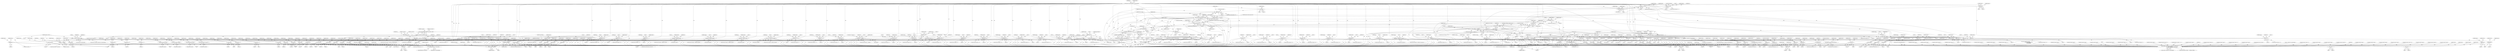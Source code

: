 digraph "0_tcpdump_3c8a2b0e91d8d8947e89384dacf6b54673083e71@API" {
"1000318" [label="(Call,obj_tlen=rsvp_obj_len-sizeof(struct rsvp_object_header))"];
"1000320" [label="(Call,rsvp_obj_len-sizeof(struct rsvp_object_header))"];
"1000299" [label="(Call,tlen < rsvp_obj_len)"];
"1000170" [label="(Call,tlen>=sizeof(struct rsvp_object_header))"];
"1000148" [label="(MethodParameterIn,u_int tlen)"];
"1000213" [label="(Call,rsvp_obj_len < sizeof(struct rsvp_object_header))"];
"1000197" [label="(Call,rsvp_obj_len % 4)"];
"1000185" [label="(Call,rsvp_obj_len=EXTRACT_16BITS(rsvp_obj_header->length))"];
"1000187" [label="(Call,EXTRACT_16BITS(rsvp_obj_header->length))"];
"1000347" [label="(Call,obj_tlen < 8)"];
"1000385" [label="(Call,obj_tlen-=8)"];
"1000394" [label="(Call,obj_tlen < 20)"];
"1000438" [label="(Call,obj_tlen-=20)"];
"1000447" [label="(Call,obj_tlen < 36)"];
"1000474" [label="(Call,obj_tlen-=36)"];
"1000483" [label="(Call,obj_tlen < 26)"];
"1000509" [label="(Call,obj_tlen-=26)"];
"1000518" [label="(Call,obj_tlen < 12)"];
"1000545" [label="(Call,obj_tlen-=12)"];
"1000555" [label="(Call,obj_tlen < 12)"];
"1000582" [label="(Call,obj_tlen-=12)"];
"1000600" [label="(Call,obj_tlen < sizeof(struct in_addr))"];
"1000617" [label="(Call,obj_tlen-=sizeof(struct in_addr))"];
"1000628" [label="(Call,obj_tlen < sizeof(struct in6_addr))"];
"1000645" [label="(Call,obj_tlen-=sizeof(struct in6_addr))"];
"1000665" [label="(Call,obj_tlen < sizeof(struct in_addr))"];
"1000682" [label="(Call,obj_tlen-=sizeof(struct in_addr))"];
"1000693" [label="(Call,obj_tlen < sizeof(struct in6_addr))"];
"1000710" [label="(Call,obj_tlen-=sizeof(struct in6_addr))"];
"1000733" [label="(Call,obj_tlen >= 4)"];
"1000746" [label="(Call,obj_tlen-=4)"];
"1000755" [label="(Call,obj_tlen < 4)"];
"1000770" [label="(Call,obj_tlen-=4)"];
"1000779" [label="(Call,obj_tlen < 12)"];
"1000806" [label="(Call,obj_tlen-=12)"];
"1000824" [label="(Call,obj_tlen < 4)"];
"1000847" [label="(Call,obj_tlen-=4)"];
"1000865" [label="(Call,obj_tlen < 8)"];
"1000886" [label="(Call,obj_tlen-=8)"];
"1000895" [label="(Call,obj_tlen < 20)"];
"1000916" [label="(Call,obj_tlen-=20)"];
"1000925" [label="(Call,obj_tlen < 40)"];
"1000959" [label="(Call,obj_tlen-=40)"];
"1000968" [label="(Call,obj_tlen < 8)"];
"1000989" [label="(Call,obj_tlen-=8)"];
"1000998" [label="(Call,obj_tlen < 16)"];
"1001032" [label="(Call,obj_tlen-=16)"];
"1001050" [label="(Call,obj_tlen >= 4)"];
"1001068" [label="(Call,obj_tlen-=4)"];
"1001077" [label="(Call,obj_tlen < 12)"];
"1001151" [label="(Call,obj_tlen-=12)"];
"1001160" [label="(Call,obj_tlen < 12)"];
"1001228" [label="(Call,obj_tlen-=12)"];
"1001237" [label="(Call,obj_tlen < 4)"];
"1001290" [label="(Call,obj_tlen-=4)"];
"1001309" [label="(Call,obj_tlen >= 4)"];
"1001475" [label="(Call,obj_tlen-=*(obj_tptr+1))"];
"1001500" [label="(Call,obj_tlen < 8)"];
"1001520" [label="(Call,obj_tlen-=8)"];
"1001538" [label="(Call,obj_tlen < 8)"];
"1001558" [label="(Call,obj_tlen-=8)"];
"1001576" [label="(Call,obj_tlen < 4)"];
"1001589" [label="(Call,obj_tlen < 4+namelen)"];
"1001651" [label="(Call,obj_tlen-=4+*(obj_tptr+3))"];
"1001683" [label="(Call,obj_tlen < 4)"];
"1001689" [label="(Call,total_subobj_len = obj_tlen)"];
"1001693" [label="(Call,total_subobj_len > 0)"];
"1001879" [label="(Call,total_subobj_len-=subobj_len)"];
"1001885" [label="(Call,obj_tlen+=subobj_len)"];
"1001907" [label="(Call,obj_tlen < 8)"];
"1001928" [label="(Call,obj_tlen-=8)"];
"1001943" [label="(Call,obj_tlen < 20)"];
"1001964" [label="(Call,obj_tlen-=20)"];
"1001985" [label="(Call,obj_tlen < 4)"];
"1002000" [label="(Call,obj_tlen-=4)"];
"1002020" [label="(Call,obj_tlen < 4)"];
"1002049" [label="(Call,obj_tlen-=4)"];
"1002053" [label="(Call,obj_tlen >= 4)"];
"1002095" [label="(Call,obj_tlen-=4)"];
"1002105" [label="(Call,rsvp_intserv_print(ndo, obj_tptr, obj_tlen))"];
"1002060" [label="(Call,EXTRACT_16BITS(obj_tptr+2))"];
"1002059" [label="(Call,EXTRACT_16BITS(obj_tptr+2)<<2)"];
"1002057" [label="(Call,intserv_serv_tlen=EXTRACT_16BITS(obj_tptr+2)<<2)"];
"1002099" [label="(Call,intserv_serv_tlen>=4)"];
"1002117" [label="(Call,intserv_serv_tlen-=processed)"];
"1002061" [label="(Call,obj_tptr+2)"];
"1002085" [label="(Call,obj_tptr+1)"];
"1002092" [label="(Call,obj_tptr+=4)"];
"1002103" [label="(Call,processed = rsvp_intserv_print(ndo, obj_tptr, obj_tlen))"];
"1002110" [label="(Call,processed == 0)"];
"1002114" [label="(Call,obj_tlen-=processed)"];
"1002120" [label="(Call,obj_tptr+=processed)"];
"1003345" [label="(Call,print_unknown_data(ndo, tptr + sizeof(struct rsvp_object_header), \"\n\t    \", /* FIXME indentation */\n                               rsvp_obj_len - sizeof(struct rsvp_object_header)))"];
"1002135" [label="(Call,obj_tlen < 8)"];
"1002156" [label="(Call,obj_tlen-=8)"];
"1002165" [label="(Call,obj_tlen < 20)"];
"1002186" [label="(Call,obj_tlen-=20)"];
"1002195" [label="(Call,obj_tlen < 20)"];
"1002216" [label="(Call,obj_tlen-=20)"];
"1002225" [label="(Call,obj_tlen < 20)"];
"1002246" [label="(Call,obj_tlen-=20)"];
"1002255" [label="(Call,obj_tlen < 40)"];
"1002289" [label="(Call,obj_tlen-=40)"];
"1002298" [label="(Call,obj_tlen < 8)"];
"1002319" [label="(Call,obj_tlen-=8)"];
"1002328" [label="(Call,obj_tlen < 16)"];
"1002362" [label="(Call,obj_tlen-=16)"];
"1002397" [label="(Call,obj_tlen < sizeof(struct rsvp_obj_frr_t))"];
"1002469" [label="(Call,obj_tlen-=sizeof(struct rsvp_obj_frr_t))"];
"1002480" [label="(Call,obj_tlen < 16)"];
"1002544" [label="(Call,obj_tlen-=16)"];
"1002562" [label="(Call,obj_tlen >= 8)"];
"1002582" [label="(Call,obj_tlen-=8)"];
"1002611" [label="(Call,obj_tlen-=4)"];
"1002630" [label="(Call,obj_tlen < 8)"];
"1002710" [label="(Call,obj_tlen-=8)"];
"1002720" [label="(Call,obj_tlen < 20)"];
"1002780" [label="(Call,obj_tlen-=20)"];
"1002798" [label="(Call,obj_tlen < 4)"];
"1002821" [label="(Call,obj_tlen-=4)"];
"1002828" [label="(Call,obj_tlen >= 2 + padbytes)"];
"1002855" [label="(Call,obj_tlen < *(obj_tptr+1))"];
"1002865" [label="(Call,*(obj_tptr+1) < 2)"];
"1002886" [label="(Call,obj_tlen-=*(obj_tptr+1))"];
"1002892" [label="(Call,obj_tptr+=*(obj_tptr+1))"];
"1002851" [label="(Call,obj_tptr + 1)"];
"1002858" [label="(Call,obj_tptr+1)"];
"1002867" [label="(Call,obj_tptr+1)"];
"1002874" [label="(Call,print_unknown_data(ndo, obj_tptr + 2, \"\n\t\t\", *(obj_tptr + 1) - 2))"];
"1002876" [label="(Call,obj_tptr + 2)"];
"1002882" [label="(Call,obj_tptr + 1)"];
"1002889" [label="(Call,obj_tptr+1)"];
"1002895" [label="(Call,obj_tptr+1)"];
"1002913" [label="(Call,obj_tlen < 8)"];
"1002933" [label="(Call,obj_tlen-=4)"];
"1002940" [label="(Call,obj_tlen >= 4)"];
"1002956" [label="(Call,obj_tlen-=4)"];
"1002974" [label="(Call,obj_tlen < sizeof(struct rsvp_obj_integrity_t))"];
"1003097" [label="(Call,obj_tlen+=sizeof(struct rsvp_obj_integrity_t))"];
"1003117" [label="(Call,obj_tlen < 4)"];
"1003135" [label="(Call,obj_tlen-=4)"];
"1003153" [label="(Call,obj_tlen < 4)"];
"1003189" [label="(Call,obj_tlen < 12)"];
"1003211" [label="(Call,obj_tlen-=12)"];
"1003219" [label="(Call,obj_tlen-=4)"];
"1003229" [label="(Call,obj_tlen >= 4)"];
"1003247" [label="(Call,obj_tlen-=4)"];
"1003265" [label="(Call,obj_tlen < 4)"];
"1003281" [label="(Call,obj_tlen-=4)"];
"1003290" [label="(Call,obj_tlen < 16)"];
"1003306" [label="(Call,obj_tlen-=16)"];
"1003329" [label="(Call,print_unknown_data(ndo, obj_tptr, \"\n\t    \", obj_tlen))"];
"1002804" [label="(Call,padbytes = EXTRACT_16BITS(obj_tptr+2))"];
"1002971" [label="(Block,)"];
"1002134" [label="(ControlStructure,if (obj_tlen < 8))"];
"1002980" [label="(Literal,1)"];
"1003135" [label="(Call,obj_tlen-=4)"];
"1001159" [label="(ControlStructure,if (obj_tlen < 12))"];
"1003330" [label="(Identifier,ndo)"];
"1002782" [label="(Literal,20)"];
"1000864" [label="(ControlStructure,if (obj_tlen < 8))"];
"1001496" [label="(Block,)"];
"1002019" [label="(ControlStructure,if (obj_tlen < 4))"];
"1001228" [label="(Call,obj_tlen-=12)"];
"1000402" [label="(Identifier,ndo)"];
"1000917" [label="(Identifier,obj_tlen)"];
"1000848" [label="(Identifier,obj_tlen)"];
"1000449" [label="(Literal,36)"];
"1001583" [label="(Identifier,namelen)"];
"1002118" [label="(Identifier,intserv_serv_tlen)"];
"1002135" [label="(Call,obj_tlen < 8)"];
"1002140" [label="(Literal,1)"];
"1002630" [label="(Call,obj_tlen < 8)"];
"1000582" [label="(Call,obj_tlen-=12)"];
"1002852" [label="(Identifier,obj_tptr)"];
"1001964" [label="(Call,obj_tlen-=20)"];
"1001524" [label="(Identifier,obj_tptr)"];
"1001152" [label="(Identifier,obj_tlen)"];
"1002247" [label="(Identifier,obj_tlen)"];
"1002582" [label="(Call,obj_tlen-=8)"];
"1002051" [label="(Literal,4)"];
"1002867" [label="(Call,obj_tptr+1)"];
"1000894" [label="(ControlStructure,if (obj_tlen < 20))"];
"1003194" [label="(Literal,1)"];
"1002087" [label="(Literal,1)"];
"1002946" [label="(Identifier,ndo)"];
"1003266" [label="(Identifier,obj_tlen)"];
"1000712" [label="(Call,sizeof(struct in6_addr))"];
"1002828" [label="(Call,obj_tlen >= 2 + padbytes)"];
"1003114" [label="(Block,)"];
"1001499" [label="(ControlStructure,if (obj_tlen < 8))"];
"1000806" [label="(Call,obj_tlen-=12)"];
"1001047" [label="(Block,)"];
"1002396" [label="(ControlStructure,if (obj_tlen < sizeof(struct rsvp_obj_frr_t)))"];
"1003331" [label="(Identifier,obj_tptr)"];
"1003346" [label="(Identifier,ndo)"];
"1002280" [label="(Call,ip6addr_string(ndo, obj_tptr+20))"];
"1000900" [label="(Literal,1)"];
"1003265" [label="(Call,obj_tlen < 4)"];
"1002179" [label="(Call,ip6addr_string(ndo, obj_tptr))"];
"1002086" [label="(Identifier,obj_tptr)"];
"1002485" [label="(Literal,1)"];
"1002836" [label="(Identifier,ndo)"];
"1000968" [label="(Call,obj_tlen < 8)"];
"1000504" [label="(Call,ip6addr_string(ndo, obj_tptr + 8))"];
"1001985" [label="(Call,obj_tlen < 4)"];
"1000455" [label="(Identifier,ndo)"];
"1001540" [label="(Literal,8)"];
"1002112" [label="(Literal,0)"];
"1001165" [label="(Literal,1)"];
"1002143" [label="(Identifier,ndo)"];
"1002883" [label="(Identifier,obj_tptr)"];
"1001292" [label="(Literal,4)"];
"1001695" [label="(Literal,0)"];
"1003359" [label="(Call,tlen-=rsvp_obj_len)"];
"1002227" [label="(Literal,20)"];
"1003323" [label="(ControlStructure,if (ndo->ndo_vflag <= 1))"];
"1000212" [label="(ControlStructure,if(rsvp_obj_len < sizeof(struct rsvp_object_header)))"];
"1000174" [label="(Block,)"];
"1002157" [label="(Identifier,obj_tlen)"];
"1001775" [label="(Call,subobj_len < 20)"];
"1002103" [label="(Call,processed = rsvp_intserv_print(ndo, obj_tptr, obj_tlen))"];
"1002962" [label="(ControlStructure,break;)"];
"1003267" [label="(Literal,4)"];
"1003097" [label="(Call,obj_tlen+=sizeof(struct rsvp_obj_integrity_t))"];
"1001069" [label="(Identifier,obj_tlen)"];
"1002881" [label="(Call,*(obj_tptr + 1))"];
"1000322" [label="(Call,sizeof(struct rsvp_object_header))"];
"1002196" [label="(Identifier,obj_tlen)"];
"1002874" [label="(Call,print_unknown_data(ndo, obj_tptr + 2, \"\n\t\t\", *(obj_tptr + 1) - 2))"];
"1002615" [label="(Identifier,obj_tptr)"];
"1002829" [label="(Identifier,obj_tlen)"];
"1000825" [label="(Identifier,obj_tlen)"];
"1000998" [label="(Call,obj_tlen < 16)"];
"1002256" [label="(Identifier,obj_tlen)"];
"1002063" [label="(Literal,2)"];
"1002897" [label="(Literal,1)"];
"1001153" [label="(Literal,12)"];
"1000682" [label="(Call,obj_tlen-=sizeof(struct in_addr))"];
"1001068" [label="(Call,obj_tlen-=4)"];
"1000733" [label="(Call,obj_tlen >= 4)"];
"1002195" [label="(Call,obj_tlen < 20)"];
"1001245" [label="(Identifier,ndo)"];
"1002017" [label="(Block,)"];
"1002823" [label="(Literal,4)"];
"1002869" [label="(Literal,1)"];
"1000710" [label="(Call,obj_tlen-=sizeof(struct in6_addr))"];
"1000750" [label="(Identifier,obj_tptr)"];
"1003139" [label="(Identifier,obj_tptr)"];
"1000808" [label="(Literal,12)"];
"1001694" [label="(Identifier,total_subobj_len)"];
"1002025" [label="(Literal,1)"];
"1002884" [label="(Literal,1)"];
"1002893" [label="(Identifier,obj_tptr)"];
"1000778" [label="(ControlStructure,if (obj_tlen < 12))"];
"1003231" [label="(Literal,4)"];
"1000888" [label="(Literal,8)"];
"1002830" [label="(Call,2 + padbytes)"];
"1003228" [label="(ControlStructure,while(obj_tlen >= 4 ))"];
"1002004" [label="(Identifier,obj_tptr)"];
"1000823" [label="(ControlStructure,if (obj_tlen < 4))"];
"1002330" [label="(Literal,16)"];
"1002850" [label="(Call,*(obj_tptr + 1))"];
"1003229" [label="(Call,obj_tlen >= 4)"];
"1003332" [label="(Literal,\"\n\t    \")"];
"1003270" [label="(Literal,1)"];
"1002914" [label="(Identifier,obj_tlen)"];
"1000396" [label="(Literal,20)"];
"1000511" [label="(Literal,26)"];
"1000520" [label="(Literal,12)"];
"1000886" [label="(Call,obj_tlen-=8)"];
"1002781" [label="(Identifier,obj_tlen)"];
"1000847" [label="(Call,obj_tlen-=4)"];
"1002117" [label="(Call,intserv_serv_tlen-=processed)"];
"1003160" [label="(Identifier,action)"];
"1001912" [label="(Literal,1)"];
"1002020" [label="(Call,obj_tlen < 4)"];
"1000186" [label="(Identifier,rsvp_obj_len)"];
"1000916" [label="(Call,obj_tlen-=20)"];
"1000408" [label="(Call,ip6addr_string(ndo, obj_tptr))"];
"1000970" [label="(Literal,8)"];
"1000779" [label="(Call,obj_tlen < 12)"];
"1001500" [label="(Call,obj_tlen < 8)"];
"1001537" [label="(ControlStructure,if (obj_tlen < 8))"];
"1000348" [label="(Identifier,obj_tlen)"];
"1001903" [label="(Block,)"];
"1002165" [label="(Call,obj_tlen < 20)"];
"1001909" [label="(Literal,8)"];
"1001160" [label="(Call,obj_tlen < 12)"];
"1002111" [label="(Identifier,processed)"];
"1000442" [label="(Identifier,obj_tptr)"];
"1002611" [label="(Call,obj_tlen-=4)"];
"1000203" [label="(Identifier,ndo)"];
"1002821" [label="(Call,obj_tlen-=4)"];
"1003333" [label="(Identifier,obj_tlen)"];
"1000146" [label="(MethodParameterIn,const u_char *tptr)"];
"1000993" [label="(Identifier,obj_tptr)"];
"1002909" [label="(Block,)"];
"1001161" [label="(Identifier,obj_tlen)"];
"1001074" [label="(ControlStructure,break;)"];
"1002890" [label="(Identifier,obj_tptr)"];
"1001943" [label="(Call,obj_tlen < 20)"];
"1000826" [label="(Literal,4)"];
"1002173" [label="(Identifier,ndo)"];
"1001229" [label="(Identifier,obj_tlen)"];
"1002891" [label="(Literal,1)"];
"1002896" [label="(Identifier,obj_tptr)"];
"1002481" [label="(Identifier,obj_tlen)"];
"1002941" [label="(Identifier,obj_tlen)"];
"1000220" [label="(Identifier,ndo)"];
"1002092" [label="(Call,obj_tptr+=4)"];
"1002563" [label="(Identifier,obj_tlen)"];
"1000849" [label="(Literal,4)"];
"1000347" [label="(Call,obj_tlen < 8)"];
"1000196" [label="(ControlStructure,if(rsvp_obj_len % 4))"];
"1000560" [label="(Literal,1)"];
"1000213" [label="(Call,rsvp_obj_len < sizeof(struct rsvp_object_header))"];
"1002160" [label="(Identifier,obj_tptr)"];
"1000999" [label="(Identifier,obj_tlen)"];
"1001591" [label="(Call,4+namelen)"];
"1002119" [label="(Identifier,processed)"];
"1000754" [label="(ControlStructure,if (obj_tlen < 4))"];
"1002868" [label="(Identifier,obj_tptr)"];
"1001578" [label="(Literal,4)"];
"1002050" [label="(Identifier,obj_tlen)"];
"1001032" [label="(Call,obj_tlen-=16)"];
"1002299" [label="(Identifier,obj_tlen)"];
"1002474" [label="(Identifier,obj_tptr)"];
"1002362" [label="(Call,obj_tlen-=16)"];
"1000924" [label="(ControlStructure,if (obj_tlen < 40))"];
"1002403" [label="(Literal,1)"];
"1002397" [label="(Call,obj_tlen < sizeof(struct rsvp_obj_frr_t))"];
"1001652" [label="(Identifier,obj_tlen)"];
"1002321" [label="(Literal,8)"];
"1002983" [label="(Identifier,obj_ptr)"];
"1002164" [label="(ControlStructure,if (obj_tlen < 20))"];
"1000976" [label="(Identifier,ndo)"];
"1002098" [label="(ControlStructure,while (intserv_serv_tlen>=4))"];
"1000215" [label="(Call,sizeof(struct rsvp_object_header))"];
"1003235" [label="(Identifier,ndo)"];
"1002107" [label="(Identifier,obj_tptr)"];
"1002109" [label="(ControlStructure,if (processed == 0))"];
"1003282" [label="(Identifier,obj_tlen)"];
"1001502" [label="(Literal,8)"];
"1001813" [label="(Call,subobj_len < 16)"];
"1000711" [label="(Identifier,obj_tlen)"];
"1000890" [label="(Identifier,obj_tptr)"];
"1000482" [label="(ControlStructure,if (obj_tlen < 26))"];
"1001539" [label="(Identifier,obj_tlen)"];
"1000699" [label="(Literal,1)"];
"1002710" [label="(Call,obj_tlen-=8)"];
"1000715" [label="(Identifier,obj_tptr)"];
"1003347" [label="(Call,tptr + sizeof(struct rsvp_object_header))"];
"1000199" [label="(Literal,4)"];
"1001966" [label="(Literal,20)"];
"1001906" [label="(ControlStructure,if (obj_tlen < 8))"];
"1001880" [label="(Identifier,total_subobj_len)"];
"1001290" [label="(Call,obj_tlen-=4)"];
"1001558" [label="(Call,obj_tlen-=8)"];
"1001308" [label="(ControlStructure,while(obj_tlen >= 4 ))"];
"1000475" [label="(Identifier,obj_tlen)"];
"1002894" [label="(Call,*(obj_tptr+1))"];
"1002085" [label="(Call,obj_tptr+1)"];
"1002113" [label="(ControlStructure,break;)"];
"1000896" [label="(Identifier,obj_tlen)"];
"1001944" [label="(Identifier,obj_tlen)"];
"1000694" [label="(Identifier,obj_tlen)"];
"1002186" [label="(Call,obj_tlen-=20)"];
"1000739" [label="(Identifier,ndo)"];
"1001684" [label="(Identifier,obj_tlen)"];
"1002471" [label="(Call,sizeof(struct rsvp_obj_frr_t))"];
"1002880" [label="(Call,*(obj_tptr + 1) - 2)"];
"1002722" [label="(Literal,20)"];
"1002049" [label="(Call,obj_tlen-=4)"];
"1001883" [label="(Identifier,obj_tptr)"];
"1003308" [label="(Literal,16)"];
"1001034" [label="(Literal,16)"];
"1000577" [label="(Call,ipaddr_string(ndo, obj_tptr + 8))"];
"1001051" [label="(Identifier,obj_tlen)"];
"1000734" [label="(Identifier,obj_tlen)"];
"1000752" [label="(ControlStructure,break;)"];
"1000313" [label="(Identifier,obj_tptr)"];
"1001072" [label="(Identifier,obj_tptr)"];
"1002067" [label="(Identifier,ndo)"];
"1001573" [label="(Block,)"];
"1002136" [label="(Identifier,obj_tlen)"];
"1002480" [label="(Call,obj_tlen < 16)"];
"1002860" [label="(Literal,1)"];
"1000771" [label="(Identifier,obj_tlen)"];
"1001036" [label="(Identifier,obj_tptr)"];
"1000702" [label="(Identifier,ndo)"];
"1002584" [label="(Literal,8)"];
"1001682" [label="(ControlStructure,if (obj_tlen < 4))"];
"1003352" [label="(Call,rsvp_obj_len - sizeof(struct rsvp_object_header))"];
"1001238" [label="(Identifier,obj_tlen)"];
"1000361" [label="(Call,ipaddr_string(ndo, obj_tptr))"];
"1002921" [label="(Identifier,ndo)"];
"1000666" [label="(Identifier,obj_tlen)"];
"1000513" [label="(Identifier,obj_tptr)"];
"1000757" [label="(Literal,4)"];
"1001522" [label="(Literal,8)"];
"1000583" [label="(Identifier,obj_tlen)"];
"1000634" [label="(Literal,1)"];
"1002336" [label="(Identifier,ndo)"];
"1002122" [label="(Identifier,processed)"];
"1002217" [label="(Identifier,obj_tlen)"];
"1000478" [label="(Identifier,obj_tptr)"];
"1002833" [label="(Block,)"];
"1002892" [label="(Call,obj_tptr+=*(obj_tptr+1))"];
"1001582" [label="(Call,namelen = *(obj_tptr+3))"];
"1002854" [label="(ControlStructure,if (obj_tlen < *(obj_tptr+1)))"];
"1002084" [label="(Call,*(obj_tptr+1))"];
"1001660" [label="(Identifier,obj_tptr)"];
"1002021" [label="(Identifier,obj_tlen)"];
"1000961" [label="(Literal,40)"];
"1001520" [label="(Call,obj_tlen-=8)"];
"1000346" [label="(ControlStructure,if (obj_tlen < 8))"];
"1000637" [label="(Identifier,ndo)"];
"1000746" [label="(Call,obj_tlen-=4)"];
"1000760" [label="(Literal,1)"];
"1000483" [label="(Call,obj_tlen < 26)"];
"1002056" [label="(Block,)"];
"1002226" [label="(Identifier,obj_tlen)"];
"1002855" [label="(Call,obj_tlen < *(obj_tptr+1))"];
"1002064" [label="(Literal,2)"];
"1000546" [label="(Identifier,obj_tlen)"];
"1001693" [label="(Call,total_subobj_len > 0)"];
"1002746" [label="(Call,ip6addr_string(ndo, obj_tptr))"];
"1003102" [label="(Identifier,obj_tptr)"];
"1003152" [label="(ControlStructure,if (obj_tlen < 4))"];
"1003189" [label="(Call,obj_tlen < 12)"];
"1002851" [label="(Call,obj_tptr + 1)"];
"1000897" [label="(Literal,20)"];
"1002561" [label="(ControlStructure,while(obj_tlen >= 8))"];
"1002101" [label="(Literal,4)"];
"1001546" [label="(Identifier,ndo)"];
"1002827" [label="(ControlStructure,while(obj_tlen >= 2 + padbytes))"];
"1002225" [label="(Call,obj_tlen < 20)"];
"1000143" [label="(MethodParameterIn,netdissect_options *ndo)"];
"1000446" [label="(ControlStructure,if (obj_tlen < 36))"];
"1000385" [label="(Call,obj_tlen-=8)"];
"1001928" [label="(Call,obj_tlen-=8)"];
"1000967" [label="(ControlStructure,if (obj_tlen < 8))"];
"1002000" [label="(Call,obj_tlen-=4)"];
"1000439" [label="(Identifier,obj_tlen)"];
"1002115" [label="(Identifier,obj_tlen)"];
"1002218" [label="(Literal,20)"];
"1000950" [label="(Call,ip6addr_string(ndo, obj_tptr+20))"];
"1002158" [label="(Literal,8)"];
"1001951" [label="(Identifier,ndo)"];
"1000299" [label="(Call,tlen < rsvp_obj_len)"];
"1002887" [label="(Identifier,obj_tlen)"];
"1001477" [label="(Call,*(obj_tptr+1))"];
"1003251" [label="(Identifier,subchannel)"];
"1001535" [label="(Block,)"];
"1002097" [label="(Literal,4)"];
"1003262" [label="(Block,)"];
"1003137" [label="(Literal,4)"];
"1001311" [label="(Literal,4)"];
"1000328" [label="(Identifier,tptr)"];
"1000300" [label="(Identifier,tlen)"];
"1002297" [label="(ControlStructure,if (obj_tlen < 8))"];
"1003125" [label="(Identifier,ndo)"];
"1002106" [label="(Identifier,ndo)"];
"1001033" [label="(Identifier,obj_tlen)"];
"1001562" [label="(Identifier,obj_tptr)"];
"1000510" [label="(Identifier,obj_tlen)"];
"1002096" [label="(Identifier,obj_tlen)"];
"1001050" [label="(Call,obj_tlen >= 4)"];
"1003154" [label="(Identifier,obj_tlen)"];
"1000198" [label="(Identifier,rsvp_obj_len)"];
"1003357" [label="(Identifier,tptr)"];
"1000192" [label="(Identifier,rsvp_obj_ctype)"];
"1003212" [label="(Identifier,obj_tlen)"];
"1003252" [label="(ControlStructure,break;)"];
"1000214" [label="(Identifier,rsvp_obj_len)"];
"1000866" [label="(Identifier,obj_tlen)"];
"1000177" [label="(Identifier,tptr)"];
"1001076" [label="(ControlStructure,if (obj_tlen < 12))"];
"1002058" [label="(Identifier,intserv_serv_tlen)"];
"1001508" [label="(Identifier,ndo)"];
"1002635" [label="(Literal,1)"];
"1003247" [label="(Call,obj_tlen-=4)"];
"1000305" [label="(Identifier,ndo)"];
"1003345" [label="(Call,print_unknown_data(ndo, tptr + sizeof(struct rsvp_object_header), \"\n\t    \", /* FIXME indentation */\n                               rsvp_obj_len - sizeof(struct rsvp_object_header)))"];
"1001475" [label="(Call,obj_tlen-=*(obj_tptr+1))"];
"1002300" [label="(Literal,8)"];
"1000170" [label="(Call,tlen>=sizeof(struct rsvp_object_header))"];
"1003119" [label="(Literal,4)"];
"1001698" [label="(Identifier,subobj_len)"];
"1001990" [label="(Literal,1)"];
"1003303" [label="(Call,ip6addr_string(ndo, obj_tptr))"];
"1000557" [label="(Literal,12)"];
"1003155" [label="(Literal,4)"];
"1000647" [label="(Call,sizeof(struct in6_addr))"];
"1000784" [label="(Literal,1)"];
"1001599" [label="(Identifier,ndo)"];
"1003215" [label="(Identifier,obj_tptr)"];
"1000662" [label="(Block,)"];
"1001908" [label="(Identifier,obj_tlen)"];
"1001965" [label="(Identifier,obj_tlen)"];
"1002156" [label="(Call,obj_tlen-=8)"];
"1000707" [label="(Call,ip6addr_string(ndo, obj_tptr))"];
"1000679" [label="(Call,ipaddr_string(ndo, obj_tptr))"];
"1000903" [label="(Identifier,ndo)"];
"1003213" [label="(Literal,12)"];
"1001942" [label="(ControlStructure,if (obj_tlen < 20))"];
"1002898" [label="(ControlStructure,break;)"];
"1002194" [label="(ControlStructure,if (obj_tlen < 20))"];
"1002863" [label="(Literal,1)"];
"1002108" [label="(Identifier,obj_tlen)"];
"1001053" [label="(Block,)"];
"1001236" [label="(ControlStructure,if (obj_tlen < 4))"];
"1000747" [label="(Identifier,obj_tlen)"];
"1000148" [label="(MethodParameterIn,u_int tlen)"];
"1003281" [label="(Call,obj_tlen-=4)"];
"1001688" [label="(Literal,1)"];
"1000879" [label="(Call,ipaddr_string(ndo, obj_tptr))"];
"1000870" [label="(Literal,1)"];
"1001085" [label="(Identifier,ndo)"];
"1002470" [label="(Identifier,obj_tlen)"];
"1000960" [label="(Identifier,obj_tlen)"];
"1002956" [label="(Call,obj_tlen-=4)"];
"1002263" [label="(Identifier,ndo)"];
"1001982" [label="(Block,)"];
"1002233" [label="(Identifier,ndo)"];
"1001079" [label="(Literal,12)"];
"1000519" [label="(Identifier,obj_tlen)"];
"1000326" [label="(Call,ND_TTEST2(*tptr, rsvp_obj_len))"];
"1000667" [label="(Call,sizeof(struct in_addr))"];
"1002062" [label="(Identifier,obj_tptr)"];
"1002915" [label="(Literal,8)"];
"1002882" [label="(Call,obj_tptr + 1)"];
"1002095" [label="(Call,obj_tlen-=4)"];
"1002888" [label="(Call,*(obj_tptr+1))"];
"1001948" [label="(Literal,1)"];
"1003230" [label="(Identifier,obj_tlen)"];
"1000469" [label="(Call,ip6addr_string(ndo, obj_tptr + 20))"];
"1000197" [label="(Call,rsvp_obj_len % 4)"];
"1000547" [label="(Literal,12)"];
"1000298" [label="(ControlStructure,if(tlen < rsvp_obj_len))"];
"1001476" [label="(Identifier,obj_tlen)"];
"1000873" [label="(Identifier,ndo)"];
"1002939" [label="(ControlStructure,while(obj_tlen >= 4))"];
"1001487" [label="(ControlStructure,break;)"];
"1000829" [label="(Literal,1)"];
"1000555" [label="(Call,obj_tlen < 12)"];
"1000187" [label="(Call,EXTRACT_16BITS(rsvp_obj_header->length))"];
"1000684" [label="(Call,sizeof(struct in_addr))"];
"1002720" [label="(Call,obj_tlen < 20)"];
"1002626" [label="(Block,)"];
"1000485" [label="(Literal,26)"];
"1002935" [label="(Literal,4)"];
"1002312" [label="(Call,ipaddr_string(ndo, obj_tptr))"];
"1002975" [label="(Identifier,obj_tlen)"];
"1002780" [label="(Call,obj_tlen-=20)"];
"1001023" [label="(Call,ipaddr_string(ndo, obj_tptr+8))"];
"1002093" [label="(Identifier,obj_tptr)"];
"1000895" [label="(Call,obj_tlen < 20)"];
"1002864" [label="(ControlStructure,if (*(obj_tptr+1) < 2))"];
"1002870" [label="(Literal,2)"];
"1002250" [label="(Identifier,obj_tptr)"];
"1000586" [label="(Identifier,obj_tptr)"];
"1002629" [label="(ControlStructure,if (obj_tlen < 8))"];
"1000959" [label="(Call,obj_tlen-=40)"];
"1002544" [label="(Call,obj_tlen-=16)"];
"1001853" [label="(Call,subobj_len < 8)"];
"1001596" [label="(Literal,1)"];
"1003099" [label="(Call,sizeof(struct rsvp_obj_integrity_t))"];
"1002940" [label="(Call,obj_tlen >= 4)"];
"1000601" [label="(Identifier,obj_tlen)"];
"1003191" [label="(Literal,12)"];
"1003185" [label="(Block,)"];
"1002613" [label="(Literal,4)"];
"1003334" [label="(ControlStructure,break;)"];
"1001056" [label="(Identifier,ndo)"];
"1001754" [label="(Call,subobj_len < 8)"];
"1000517" [label="(ControlStructure,if (obj_tlen < 12))"];
"1001691" [label="(Identifier,obj_tlen)"];
"1000748" [label="(Literal,4)"];
"1000614" [label="(Call,ipaddr_string(ndo, obj_tptr))"];
"1002973" [label="(ControlStructure,if (obj_tlen < sizeof(struct rsvp_obj_integrity_t)))"];
"1002394" [label="(Block,)"];
"1001879" [label="(Call,total_subobj_len-=subobj_len)"];
"1002957" [label="(Identifier,obj_tlen)"];
"1003283" [label="(Literal,4)"];
"1000650" [label="(Identifier,obj_tptr)"];
"1002203" [label="(Identifier,ndo)"];
"1000182" [label="(Call,(const struct rsvp_object_header *)tptr)"];
"1000787" [label="(Identifier,ndo)"];
"1002220" [label="(Identifier,obj_tptr)"];
"1001685" [label="(Literal,4)"];
"1000780" [label="(Identifier,obj_tlen)"];
"1001543" [label="(Literal,1)"];
"1002114" [label="(Call,obj_tlen-=processed)"];
"1002022" [label="(Literal,4)"];
"1002546" [label="(Literal,16)"];
"1000597" [label="(Block,)"];
"1002406" [label="(Identifier,ndo)"];
"1002822" [label="(Identifier,obj_tlen)"];
"1001696" [label="(Block,)"];
"1002583" [label="(Identifier,obj_tlen)"];
"1003273" [label="(Identifier,ndo)"];
"1002230" [label="(Literal,1)"];
"1002303" [label="(Literal,1)"];
"1002637" [label="(Identifier,error_code)"];
"1001984" [label="(ControlStructure,if (obj_tlen < 4))"];
"1001538" [label="(Call,obj_tlen < 8)"];
"1002248" [label="(Literal,20)"];
"1000389" [label="(Identifier,obj_tptr)"];
"1001232" [label="(Identifier,obj_tptr)"];
"1002364" [label="(Literal,16)"];
"1002934" [label="(Identifier,obj_tlen)"];
"1002055" [label="(Literal,4)"];
"1000172" [label="(Call,sizeof(struct rsvp_object_header))"];
"1001885" [label="(Call,obj_tlen+=subobj_len)"];
"1000617" [label="(Call,obj_tlen-=sizeof(struct in_addr))"];
"1001932" [label="(Identifier,obj_tptr)"];
"1000671" [label="(Literal,1)"];
"1000730" [label="(Block,)"];
"1000772" [label="(Literal,4)"];
"1000642" [label="(Call,ip6addr_string(ndo, obj_tptr))"];
"1001887" [label="(Identifier,subobj_len)"];
"1002877" [label="(Identifier,obj_tptr)"];
"1002100" [label="(Identifier,intserv_serv_tlen)"];
"1000867" [label="(Literal,8)"];
"1000393" [label="(ControlStructure,if (obj_tlen < 20))"];
"1002803" [label="(Literal,1)"];
"1002805" [label="(Identifier,padbytes)"];
"1002246" [label="(Call,obj_tlen-=20)"];
"1003329" [label="(Call,print_unknown_data(ndo, obj_tptr, \"\n\t    \", obj_tlen))"];
"1000386" [label="(Identifier,obj_tlen)"];
"1002116" [label="(Identifier,processed)"];
"1002933" [label="(Call,obj_tlen-=4)"];
"1002488" [label="(Identifier,ndo)"];
"1000695" [label="(Call,sizeof(struct in6_addr))"];
"1000664" [label="(ControlStructure,if (obj_tlen < sizeof(struct in_addr)))"];
"1000807" [label="(Identifier,obj_tlen)"];
"1001575" [label="(ControlStructure,if (obj_tlen < 4))"];
"1002239" [label="(Call,ipaddr_string(ndo, obj_tptr))"];
"1001521" [label="(Identifier,obj_tlen)"];
"1002298" [label="(Call,obj_tlen < 8)"];
"1002912" [label="(ControlStructure,if (obj_tlen < 8))"];
"1003117" [label="(Call,obj_tlen < 4)"];
"1000355" [label="(Identifier,ndo)"];
"1002132" [label="(Block,)"];
"1002170" [label="(Literal,1)"];
"1002586" [label="(Identifier,obj_tptr)"];
"1000599" [label="(ControlStructure,if (obj_tlen < sizeof(struct in_addr)))"];
"1000692" [label="(ControlStructure,if (obj_tlen < sizeof(struct in6_addr)))"];
"1001242" [label="(Literal,1)"];
"1001403" [label="(Call,ipaddr_string(ndo, obj_tptr+2))"];
"1003363" [label="(Literal,0)"];
"1000629" [label="(Identifier,obj_tlen)"];
"1002200" [label="(Literal,1)"];
"1000387" [label="(Literal,8)"];
"1001788" [label="(Call,ip6addr_string(ndo, obj_tptr + 4))"];
"1002711" [label="(Identifier,obj_tlen)"];
"1002054" [label="(Identifier,obj_tlen)"];
"1002562" [label="(Call,obj_tlen >= 8)"];
"1003158" [label="(Literal,1)"];
"1002479" [label="(ControlStructure,if (obj_tlen < 16))"];
"1000627" [label="(ControlStructure,if (obj_tlen < sizeof(struct in6_addr)))"];
"1000991" [label="(Literal,8)"];
"1002053" [label="(Call,obj_tlen >= 4)"];
"1002353" [label="(Call,ipaddr_string(ndo, obj_tptr+8))"];
"1003232" [label="(Block,)"];
"1002913" [label="(Call,obj_tlen < 8)"];
"1002120" [label="(Call,obj_tptr+=processed)"];
"1001676" [label="(Block,)"];
"1002865" [label="(Call,*(obj_tptr+1) < 2)"];
"1001003" [label="(Literal,1)"];
"1001993" [label="(Identifier,ndo)"];
"1000609" [label="(Identifier,ndo)"];
"1000832" [label="(Identifier,ndo)"];
"1002797" [label="(ControlStructure,if (obj_tlen < 4))"];
"1001689" [label="(Call,total_subobj_len = obj_tlen)"];
"1002800" [label="(Literal,4)"];
"1000171" [label="(Identifier,tlen)"];
"1002565" [label="(Block,)"];
"1003291" [label="(Identifier,obj_tlen)"];
"1000549" [label="(Identifier,obj_tptr)"];
"1002853" [label="(Literal,1)"];
"1003190" [label="(Identifier,obj_tlen)"];
"1002260" [label="(Literal,1)"];
"1000963" [label="(Identifier,obj_tptr)"];
"1001309" [label="(Call,obj_tlen >= 4)"];
"1002057" [label="(Call,intserv_serv_tlen=EXTRACT_16BITS(obj_tptr+2)<<2)"];
"1003298" [label="(Identifier,ndo)"];
"1001929" [label="(Identifier,obj_tlen)"];
"1001907" [label="(Call,obj_tlen < 8)"];
"1000556" [label="(Identifier,obj_tlen)"];
"1002568" [label="(Identifier,ndo)"];
"1002306" [label="(Identifier,ndo)"];
"1002061" [label="(Call,obj_tptr+2)"];
"1000933" [label="(Identifier,ndo)"];
"1001239" [label="(Literal,4)"];
"1003219" [label="(Call,obj_tlen-=4)"];
"1000476" [label="(Literal,36)"];
"1000930" [label="(Literal,1)"];
"1001505" [label="(Literal,1)"];
"1002366" [label="(Identifier,obj_tptr)"];
"1003306" [label="(Call,obj_tlen-=16)"];
"1001653" [label="(Call,4+*(obj_tptr+3))"];
"1000918" [label="(Literal,20)"];
"1001052" [label="(Literal,4)"];
"1002254" [label="(ControlStructure,if (obj_tlen < 40))"];
"1002289" [label="(Call,obj_tlen-=40)"];
"1000545" [label="(Call,obj_tlen-=12)"];
"1002937" [label="(Identifier,obj_tptr)"];
"1001230" [label="(Literal,12)"];
"1002187" [label="(Identifier,obj_tlen)"];
"1001683" [label="(Call,obj_tlen < 4)"];
"1002216" [label="(Call,obj_tlen-=20)"];
"1002137" [label="(Literal,8)"];
"1000693" [label="(Call,obj_tlen < sizeof(struct in6_addr))"];
"1000925" [label="(Call,obj_tlen < 40)"];
"1002224" [label="(ControlStructure,if (obj_tlen < 20))"];
"1002104" [label="(Identifier,processed)"];
"1000440" [label="(Literal,20)"];
"1001589" [label="(Call,obj_tlen < 4+namelen)"];
"1000865" [label="(Call,obj_tlen < 8)"];
"1002333" [label="(Literal,1)"];
"1001590" [label="(Identifier,obj_tlen)"];
"1001168" [label="(Identifier,ndo)"];
"1000318" [label="(Call,obj_tlen=rsvp_obj_len-sizeof(struct rsvp_object_header))"];
"1002712" [label="(Literal,8)"];
"1000735" [label="(Literal,4)"];
"1003098" [label="(Identifier,obj_tlen)"];
"1002795" [label="(Block,)"];
"1002866" [label="(Call,*(obj_tptr+1))"];
"1002329" [label="(Identifier,obj_tlen)"];
"1001151" [label="(Call,obj_tlen-=12)"];
"1001312" [label="(Block,)"];
"1003197" [label="(Identifier,ndo)"];
"1000484" [label="(Identifier,obj_tlen)"];
"1002320" [label="(Identifier,obj_tlen)"];
"1002631" [label="(Identifier,obj_tlen)"];
"1002190" [label="(Identifier,obj_tptr)"];
"1002121" [label="(Identifier,obj_tptr)"];
"1001577" [label="(Identifier,obj_tlen)"];
"1002564" [label="(Literal,8)"];
"1003388" [label="(MethodReturn,RET)"];
"1000909" [label="(Call,ip6addr_string(ndo, obj_tptr))"];
"1003292" [label="(Literal,16)"];
"1000509" [label="(Call,obj_tlen-=26)"];
"1002577" [label="(Call,ipaddr_string(ndo, obj_tptr + 4))"];
"1002588" [label="(ControlStructure,break;)"];
"1002363" [label="(Identifier,obj_tlen)"];
"1002197" [label="(Literal,20)"];
"1000526" [label="(Identifier,ndo)"];
"1000622" [label="(Identifier,obj_tptr)"];
"1001930" [label="(Literal,8)"];
"1002094" [label="(Literal,4)"];
"1003116" [label="(ControlStructure,if (obj_tlen < 4))"];
"1000628" [label="(Call,obj_tlen < sizeof(struct in6_addr))"];
"1001576" [label="(Call,obj_tlen < 4)"];
"1001886" [label="(Identifier,obj_tlen)"];
"1001651" [label="(Call,obj_tlen-=4+*(obj_tptr+3))"];
"1001690" [label="(Identifier,total_subobj_len)"];
"1003285" [label="(Identifier,obj_tptr)"];
"1002188" [label="(Literal,20)"];
"1001082" [label="(Literal,1)"];
"1000352" [label="(Literal,1)"];
"1001588" [label="(ControlStructure,if (obj_tlen < 4+namelen))"];
"1002824" [label="(Call,obj_tptr+=4)"];
"1003211" [label="(Call,obj_tlen-=12)"];
"1000926" [label="(Identifier,obj_tlen)"];
"1003136" [label="(Identifier,obj_tlen)"];
"1000491" [label="(Identifier,ndo)"];
"1001559" [label="(Identifier,obj_tlen)"];
"1002859" [label="(Identifier,obj_tptr)"];
"1002858" [label="(Call,obj_tptr+1)"];
"1003223" [label="(Identifier,obj_tptr)"];
"1000927" [label="(Literal,40)"];
"1001560" [label="(Literal,8)"];
"1000188" [label="(Call,rsvp_obj_header->length)"];
"1003295" [label="(Literal,1)"];
"1000887" [label="(Identifier,obj_tlen)"];
"1002166" [label="(Identifier,obj_tlen)"];
"1000736" [label="(Block,)"];
"1002167" [label="(Literal,20)"];
"1002825" [label="(Identifier,obj_tptr)"];
"1002873" [label="(Literal,1)"];
"1000683" [label="(Identifier,obj_tlen)"];
"1001581" [label="(Literal,1)"];
"1002399" [label="(Call,sizeof(struct rsvp_obj_frr_t))"];
"1003077" [label="(Call,signature_verify(ndo, pptr, plen,\n                                            obj_ptr.rsvp_obj_integrity->digest,\n                                            rsvp_clear_checksum,\n                                            rsvp_com_header))"];
"1000645" [label="(Call,obj_tlen-=sizeof(struct in6_addr))"];
"1002319" [label="(Call,obj_tlen-=8)"];
"1001077" [label="(Call,obj_tlen < 12)"];
"1001692" [label="(ControlStructure,while(total_subobj_len > 0))"];
"1002290" [label="(Identifier,obj_tlen)"];
"1002328" [label="(Call,obj_tlen < 16)"];
"1000630" [label="(Call,sizeof(struct in6_addr))"];
"1000770" [label="(Call,obj_tlen-=4)"];
"1002612" [label="(Identifier,obj_tlen)"];
"1002052" [label="(ControlStructure,while (obj_tlen >= 4))"];
"1001957" [label="(Call,ip6addr_string(ndo, obj_tptr))"];
"1002327" [label="(ControlStructure,if (obj_tlen < 16))"];
"1002291" [label="(Literal,40)"];
"1002886" [label="(Call,obj_tlen-=*(obj_tptr+1))"];
"1003220" [label="(Identifier,obj_tlen)"];
"1000236" [label="(Identifier,ndo)"];
"1002976" [label="(Call,sizeof(struct rsvp_obj_integrity_t))"];
"1002784" [label="(Identifier,obj_tptr)"];
"1000319" [label="(Identifier,obj_tlen)"];
"1002727" [label="(Identifier,error_code)"];
"1000774" [label="(Identifier,obj_tptr)"];
"1002102" [label="(Block,)"];
"1002482" [label="(Literal,16)"];
"1002293" [label="(Identifier,obj_tptr)"];
"1002895" [label="(Call,obj_tptr+1)"];
"1002028" [label="(Identifier,ndo)"];
"1002099" [label="(Call,intserv_serv_tlen>=4)"];
"1002857" [label="(Call,*(obj_tptr+1))"];
"1002257" [label="(Literal,40)"];
"1001000" [label="(Literal,16)"];
"1000687" [label="(Identifier,obj_tptr)"];
"1002002" [label="(Literal,4)"];
"1000349" [label="(Literal,8)"];
"1001294" [label="(Identifier,obj_tptr)"];
"1002632" [label="(Literal,8)"];
"1002001" [label="(Identifier,obj_tlen)"];
"1000344" [label="(Block,)"];
"1000618" [label="(Identifier,obj_tlen)"];
"1000990" [label="(Identifier,obj_tlen)"];
"1002879" [label="(Literal,\"\n\t\t\")"];
"1000674" [label="(Identifier,ndo)"];
"1002856" [label="(Identifier,obj_tlen)"];
"1002974" [label="(Call,obj_tlen < sizeof(struct rsvp_obj_integrity_t))"];
"1003307" [label="(Identifier,obj_tlen)"];
"1000169" [label="(ControlStructure,while(tlen>=sizeof(struct rsvp_object_header)))"];
"1002469" [label="(Call,obj_tlen-=sizeof(struct rsvp_obj_frr_t))"];
"1003118" [label="(Identifier,obj_tlen)"];
"1001482" [label="(Identifier,obj_tptr)"];
"1000474" [label="(Call,obj_tlen-=36)"];
"1001945" [label="(Literal,20)"];
"1003278" [label="(Call,ipaddr_string(ndo, obj_tptr))"];
"1003221" [label="(Literal,4)"];
"1000438" [label="(Call,obj_tlen-=20)"];
"1000448" [label="(Identifier,obj_tlen)"];
"1000488" [label="(Literal,1)"];
"1002046" [label="(Call,obj_tptr+=4)"];
"1003264" [label="(ControlStructure,if (obj_tlen < 4))"];
"1003248" [label="(Identifier,obj_tlen)"];
"1003153" [label="(Call,obj_tlen < 4)"];
"1002598" [label="(Block,)"];
"1002656" [label="(Call,ipaddr_string(ndo, obj_tptr))"];
"1000312" [label="(Call,obj_tptr=tptr+sizeof(struct rsvp_object_header))"];
"1000763" [label="(Identifier,ndo)"];
"1001291" [label="(Identifier,obj_tlen)"];
"1003289" [label="(ControlStructure,if (obj_tlen < 16))"];
"1000395" [label="(Identifier,obj_tlen)"];
"1000969" [label="(Identifier,obj_tlen)"];
"1002942" [label="(Literal,4)"];
"1002149" [label="(Call,ipaddr_string(ndo, obj_tptr))"];
"1002545" [label="(Identifier,obj_tlen)"];
"1003351" [label="(Literal,\"\n\t    \")"];
"1003188" [label="(ControlStructure,if (obj_tlen < 12))"];
"1002060" [label="(Call,EXTRACT_16BITS(obj_tptr+2))"];
"1001162" [label="(Literal,12)"];
"1000982" [label="(Call,ipaddr_string(ndo, obj_tptr))"];
"1002725" [label="(Literal,1)"];
"1001237" [label="(Call,obj_tlen < 4)"];
"1002255" [label="(Call,obj_tlen < 40)"];
"1002960" [label="(Identifier,obj_tptr)"];
"1002548" [label="(Identifier,obj_tptr)"];
"1000320" [label="(Call,rsvp_obj_len-sizeof(struct rsvp_object_header))"];
"1001049" [label="(ControlStructure,while(obj_tlen >= 4 ))"];
"1001767" [label="(Call,ipaddr_string(ndo, obj_tptr + 4))"];
"1002798" [label="(Call,obj_tlen < 4)"];
"1000997" [label="(ControlStructure,if (obj_tlen < 16))"];
"1000824" [label="(Call,obj_tlen < 4)"];
"1001501" [label="(Identifier,obj_tlen)"];
"1003122" [label="(Literal,1)"];
"1000185" [label="(Call,rsvp_obj_len=EXTRACT_16BITS(rsvp_obj_header->length))"];
"1000862" [label="(Block,)"];
"1002889" [label="(Call,obj_tptr+1)"];
"1000646" [label="(Identifier,obj_tlen)"];
"1000584" [label="(Literal,12)"];
"1002398" [label="(Identifier,obj_tlen)"];
"1001310" [label="(Identifier,obj_tlen)"];
"1001915" [label="(Identifier,ndo)"];
"1000399" [label="(Literal,1)"];
"1000619" [label="(Call,sizeof(struct in_addr))"];
"1001986" [label="(Identifier,obj_tlen)"];
"1002110" [label="(Call,processed == 0)"];
"1003310" [label="(Identifier,obj_tptr)"];
"1000452" [label="(Literal,1)"];
"1001921" [label="(Call,ipaddr_string(ndo, obj_tptr))"];
"1001078" [label="(Identifier,obj_tlen)"];
"1001155" [label="(Identifier,obj_tptr)"];
"1000781" [label="(Literal,12)"];
"1001968" [label="(Identifier,obj_tptr)"];
"1000973" [label="(Literal,1)"];
"1002943" [label="(Block,)"];
"1000563" [label="(Identifier,ndo)"];
"1000394" [label="(Call,obj_tlen < 20)"];
"1003290" [label="(Call,obj_tlen < 16)"];
"1000600" [label="(Call,obj_tlen < sizeof(struct in_addr))"];
"1002105" [label="(Call,rsvp_intserv_print(ndo, obj_tptr, obj_tlen))"];
"1000989" [label="(Call,obj_tlen-=8)"];
"1000602" [label="(Call,sizeof(struct in_addr))"];
"1002714" [label="(Identifier,obj_tptr)"];
"1000447" [label="(Call,obj_tlen < 36)"];
"1000554" [label="(ControlStructure,if (obj_tlen < 12))"];
"1000756" [label="(Identifier,obj_tlen)"];
"1001740" [label="(Call,subobj_len == 0)"];
"1002059" [label="(Call,EXTRACT_16BITS(obj_tptr+2)<<2)"];
"1003335" [label="(ControlStructure,if (ndo->ndo_vflag > 1 || hexdump == TRUE))"];
"1000810" [label="(Identifier,obj_tptr)"];
"1002799" [label="(Identifier,obj_tlen)"];
"1002958" [label="(Literal,4)"];
"1002323" [label="(Identifier,obj_tptr)"];
"1002719" [label="(ControlStructure,if (obj_tlen < 20))"];
"1001006" [label="(Identifier,ndo)"];
"1001881" [label="(Identifier,subobj_len)"];
"1000821" [label="(Block,)"];
"1002123" [label="(ControlStructure,break;)"];
"1000301" [label="(Identifier,rsvp_obj_len)"];
"1002721" [label="(Identifier,obj_tlen)"];
"1000540" [label="(Call,ipaddr_string(ndo, obj_tptr + 8))"];
"1001889" [label="(Identifier,total_subobj_len)"];
"1002918" [label="(Literal,1)"];
"1001070" [label="(Literal,4)"];
"1003249" [label="(Literal,4)"];
"1001612" [label="(Call,safeputchar(ndo, *(obj_tptr + 4 + i)))"];
"1002209" [label="(Call,ip6addr_string(ndo, obj_tptr))"];
"1002876" [label="(Call,obj_tptr + 2)"];
"1000606" [label="(Literal,1)"];
"1001987" [label="(Literal,4)"];
"1000665" [label="(Call,obj_tlen < sizeof(struct in_addr))"];
"1000321" [label="(Identifier,rsvp_obj_len)"];
"1000732" [label="(ControlStructure,while(obj_tlen >= 4 ))"];
"1001316" [label="(Identifier,obj_tptr)"];
"1002875" [label="(Identifier,ndo)"];
"1000518" [label="(Call,obj_tlen < 12)"];
"1000523" [label="(Literal,1)"];
"1000920" [label="(Identifier,obj_tptr)"];
"1002878" [label="(Literal,2)"];
"1000755" [label="(Call,obj_tlen < 4)"];
"1000851" [label="(Identifier,obj_tptr)"];
"1000318" -> "1000174"  [label="AST: "];
"1000318" -> "1000320"  [label="CFG: "];
"1000319" -> "1000318"  [label="AST: "];
"1000320" -> "1000318"  [label="AST: "];
"1000328" -> "1000318"  [label="CFG: "];
"1000318" -> "1003388"  [label="DDG: "];
"1000318" -> "1003388"  [label="DDG: "];
"1000320" -> "1000318"  [label="DDG: "];
"1000318" -> "1000347"  [label="DDG: "];
"1000318" -> "1000394"  [label="DDG: "];
"1000318" -> "1000447"  [label="DDG: "];
"1000318" -> "1000483"  [label="DDG: "];
"1000318" -> "1000518"  [label="DDG: "];
"1000318" -> "1000555"  [label="DDG: "];
"1000318" -> "1000600"  [label="DDG: "];
"1000318" -> "1000628"  [label="DDG: "];
"1000318" -> "1000665"  [label="DDG: "];
"1000318" -> "1000693"  [label="DDG: "];
"1000318" -> "1000733"  [label="DDG: "];
"1000318" -> "1000755"  [label="DDG: "];
"1000318" -> "1000779"  [label="DDG: "];
"1000318" -> "1000824"  [label="DDG: "];
"1000318" -> "1000865"  [label="DDG: "];
"1000318" -> "1000895"  [label="DDG: "];
"1000318" -> "1000925"  [label="DDG: "];
"1000318" -> "1000968"  [label="DDG: "];
"1000318" -> "1000998"  [label="DDG: "];
"1000318" -> "1001050"  [label="DDG: "];
"1000318" -> "1001077"  [label="DDG: "];
"1000318" -> "1001160"  [label="DDG: "];
"1000318" -> "1001237"  [label="DDG: "];
"1000318" -> "1001309"  [label="DDG: "];
"1000318" -> "1001475"  [label="DDG: "];
"1000318" -> "1001500"  [label="DDG: "];
"1000318" -> "1001538"  [label="DDG: "];
"1000318" -> "1001576"  [label="DDG: "];
"1000318" -> "1001683"  [label="DDG: "];
"1000318" -> "1001885"  [label="DDG: "];
"1000318" -> "1001907"  [label="DDG: "];
"1000318" -> "1001943"  [label="DDG: "];
"1000318" -> "1001985"  [label="DDG: "];
"1000318" -> "1002020"  [label="DDG: "];
"1000318" -> "1002135"  [label="DDG: "];
"1000318" -> "1002165"  [label="DDG: "];
"1000318" -> "1002195"  [label="DDG: "];
"1000318" -> "1002225"  [label="DDG: "];
"1000318" -> "1002255"  [label="DDG: "];
"1000318" -> "1002298"  [label="DDG: "];
"1000318" -> "1002328"  [label="DDG: "];
"1000318" -> "1002397"  [label="DDG: "];
"1000318" -> "1002480"  [label="DDG: "];
"1000318" -> "1002562"  [label="DDG: "];
"1000318" -> "1002611"  [label="DDG: "];
"1000318" -> "1002630"  [label="DDG: "];
"1000318" -> "1002710"  [label="DDG: "];
"1000318" -> "1002720"  [label="DDG: "];
"1000318" -> "1002780"  [label="DDG: "];
"1000318" -> "1002798"  [label="DDG: "];
"1000318" -> "1002913"  [label="DDG: "];
"1000318" -> "1002974"  [label="DDG: "];
"1000318" -> "1003117"  [label="DDG: "];
"1000318" -> "1003153"  [label="DDG: "];
"1000318" -> "1003189"  [label="DDG: "];
"1000318" -> "1003219"  [label="DDG: "];
"1000318" -> "1003265"  [label="DDG: "];
"1000318" -> "1003290"  [label="DDG: "];
"1000318" -> "1003329"  [label="DDG: "];
"1000320" -> "1000322"  [label="CFG: "];
"1000321" -> "1000320"  [label="AST: "];
"1000322" -> "1000320"  [label="AST: "];
"1000299" -> "1000320"  [label="DDG: "];
"1000320" -> "1000326"  [label="DDG: "];
"1000299" -> "1000298"  [label="AST: "];
"1000299" -> "1000301"  [label="CFG: "];
"1000300" -> "1000299"  [label="AST: "];
"1000301" -> "1000299"  [label="AST: "];
"1000305" -> "1000299"  [label="CFG: "];
"1000313" -> "1000299"  [label="CFG: "];
"1000299" -> "1003388"  [label="DDG: "];
"1000299" -> "1003388"  [label="DDG: "];
"1000299" -> "1003388"  [label="DDG: "];
"1000170" -> "1000299"  [label="DDG: "];
"1000148" -> "1000299"  [label="DDG: "];
"1000213" -> "1000299"  [label="DDG: "];
"1000299" -> "1003359"  [label="DDG: "];
"1000170" -> "1000169"  [label="AST: "];
"1000170" -> "1000172"  [label="CFG: "];
"1000171" -> "1000170"  [label="AST: "];
"1000172" -> "1000170"  [label="AST: "];
"1000177" -> "1000170"  [label="CFG: "];
"1003363" -> "1000170"  [label="CFG: "];
"1000170" -> "1003388"  [label="DDG: "];
"1000170" -> "1003388"  [label="DDG: "];
"1000148" -> "1000170"  [label="DDG: "];
"1000148" -> "1000142"  [label="AST: "];
"1000148" -> "1003388"  [label="DDG: "];
"1000148" -> "1003359"  [label="DDG: "];
"1000213" -> "1000212"  [label="AST: "];
"1000213" -> "1000215"  [label="CFG: "];
"1000214" -> "1000213"  [label="AST: "];
"1000215" -> "1000213"  [label="AST: "];
"1000220" -> "1000213"  [label="CFG: "];
"1000236" -> "1000213"  [label="CFG: "];
"1000213" -> "1003388"  [label="DDG: "];
"1000213" -> "1003388"  [label="DDG: "];
"1000197" -> "1000213"  [label="DDG: "];
"1000197" -> "1000196"  [label="AST: "];
"1000197" -> "1000199"  [label="CFG: "];
"1000198" -> "1000197"  [label="AST: "];
"1000199" -> "1000197"  [label="AST: "];
"1000203" -> "1000197"  [label="CFG: "];
"1000214" -> "1000197"  [label="CFG: "];
"1000197" -> "1003388"  [label="DDG: "];
"1000197" -> "1003388"  [label="DDG: "];
"1000185" -> "1000197"  [label="DDG: "];
"1000185" -> "1000174"  [label="AST: "];
"1000185" -> "1000187"  [label="CFG: "];
"1000186" -> "1000185"  [label="AST: "];
"1000187" -> "1000185"  [label="AST: "];
"1000192" -> "1000185"  [label="CFG: "];
"1000185" -> "1003388"  [label="DDG: "];
"1000187" -> "1000185"  [label="DDG: "];
"1000187" -> "1000188"  [label="CFG: "];
"1000188" -> "1000187"  [label="AST: "];
"1000187" -> "1003388"  [label="DDG: "];
"1000347" -> "1000346"  [label="AST: "];
"1000347" -> "1000349"  [label="CFG: "];
"1000348" -> "1000347"  [label="AST: "];
"1000349" -> "1000347"  [label="AST: "];
"1000352" -> "1000347"  [label="CFG: "];
"1000355" -> "1000347"  [label="CFG: "];
"1000347" -> "1003388"  [label="DDG: "];
"1000347" -> "1003388"  [label="DDG: "];
"1000347" -> "1000385"  [label="DDG: "];
"1000385" -> "1000344"  [label="AST: "];
"1000385" -> "1000387"  [label="CFG: "];
"1000386" -> "1000385"  [label="AST: "];
"1000387" -> "1000385"  [label="AST: "];
"1000389" -> "1000385"  [label="CFG: "];
"1000385" -> "1003388"  [label="DDG: "];
"1000394" -> "1000393"  [label="AST: "];
"1000394" -> "1000396"  [label="CFG: "];
"1000395" -> "1000394"  [label="AST: "];
"1000396" -> "1000394"  [label="AST: "];
"1000399" -> "1000394"  [label="CFG: "];
"1000402" -> "1000394"  [label="CFG: "];
"1000394" -> "1003388"  [label="DDG: "];
"1000394" -> "1003388"  [label="DDG: "];
"1000394" -> "1000438"  [label="DDG: "];
"1000438" -> "1000344"  [label="AST: "];
"1000438" -> "1000440"  [label="CFG: "];
"1000439" -> "1000438"  [label="AST: "];
"1000440" -> "1000438"  [label="AST: "];
"1000442" -> "1000438"  [label="CFG: "];
"1000438" -> "1003388"  [label="DDG: "];
"1000447" -> "1000446"  [label="AST: "];
"1000447" -> "1000449"  [label="CFG: "];
"1000448" -> "1000447"  [label="AST: "];
"1000449" -> "1000447"  [label="AST: "];
"1000452" -> "1000447"  [label="CFG: "];
"1000455" -> "1000447"  [label="CFG: "];
"1000447" -> "1003388"  [label="DDG: "];
"1000447" -> "1003388"  [label="DDG: "];
"1000447" -> "1000474"  [label="DDG: "];
"1000474" -> "1000344"  [label="AST: "];
"1000474" -> "1000476"  [label="CFG: "];
"1000475" -> "1000474"  [label="AST: "];
"1000476" -> "1000474"  [label="AST: "];
"1000478" -> "1000474"  [label="CFG: "];
"1000474" -> "1003388"  [label="DDG: "];
"1000483" -> "1000482"  [label="AST: "];
"1000483" -> "1000485"  [label="CFG: "];
"1000484" -> "1000483"  [label="AST: "];
"1000485" -> "1000483"  [label="AST: "];
"1000488" -> "1000483"  [label="CFG: "];
"1000491" -> "1000483"  [label="CFG: "];
"1000483" -> "1003388"  [label="DDG: "];
"1000483" -> "1003388"  [label="DDG: "];
"1000483" -> "1000509"  [label="DDG: "];
"1000509" -> "1000344"  [label="AST: "];
"1000509" -> "1000511"  [label="CFG: "];
"1000510" -> "1000509"  [label="AST: "];
"1000511" -> "1000509"  [label="AST: "];
"1000513" -> "1000509"  [label="CFG: "];
"1000509" -> "1003388"  [label="DDG: "];
"1000518" -> "1000517"  [label="AST: "];
"1000518" -> "1000520"  [label="CFG: "];
"1000519" -> "1000518"  [label="AST: "];
"1000520" -> "1000518"  [label="AST: "];
"1000523" -> "1000518"  [label="CFG: "];
"1000526" -> "1000518"  [label="CFG: "];
"1000518" -> "1003388"  [label="DDG: "];
"1000518" -> "1003388"  [label="DDG: "];
"1000518" -> "1000545"  [label="DDG: "];
"1000545" -> "1000344"  [label="AST: "];
"1000545" -> "1000547"  [label="CFG: "];
"1000546" -> "1000545"  [label="AST: "];
"1000547" -> "1000545"  [label="AST: "];
"1000549" -> "1000545"  [label="CFG: "];
"1000545" -> "1003388"  [label="DDG: "];
"1000555" -> "1000554"  [label="AST: "];
"1000555" -> "1000557"  [label="CFG: "];
"1000556" -> "1000555"  [label="AST: "];
"1000557" -> "1000555"  [label="AST: "];
"1000560" -> "1000555"  [label="CFG: "];
"1000563" -> "1000555"  [label="CFG: "];
"1000555" -> "1003388"  [label="DDG: "];
"1000555" -> "1003388"  [label="DDG: "];
"1000555" -> "1000582"  [label="DDG: "];
"1000582" -> "1000344"  [label="AST: "];
"1000582" -> "1000584"  [label="CFG: "];
"1000583" -> "1000582"  [label="AST: "];
"1000584" -> "1000582"  [label="AST: "];
"1000586" -> "1000582"  [label="CFG: "];
"1000582" -> "1003388"  [label="DDG: "];
"1000600" -> "1000599"  [label="AST: "];
"1000600" -> "1000602"  [label="CFG: "];
"1000601" -> "1000600"  [label="AST: "];
"1000602" -> "1000600"  [label="AST: "];
"1000606" -> "1000600"  [label="CFG: "];
"1000609" -> "1000600"  [label="CFG: "];
"1000600" -> "1003388"  [label="DDG: "];
"1000600" -> "1003388"  [label="DDG: "];
"1000600" -> "1000617"  [label="DDG: "];
"1000617" -> "1000597"  [label="AST: "];
"1000617" -> "1000619"  [label="CFG: "];
"1000618" -> "1000617"  [label="AST: "];
"1000619" -> "1000617"  [label="AST: "];
"1000622" -> "1000617"  [label="CFG: "];
"1000617" -> "1003388"  [label="DDG: "];
"1000628" -> "1000627"  [label="AST: "];
"1000628" -> "1000630"  [label="CFG: "];
"1000629" -> "1000628"  [label="AST: "];
"1000630" -> "1000628"  [label="AST: "];
"1000634" -> "1000628"  [label="CFG: "];
"1000637" -> "1000628"  [label="CFG: "];
"1000628" -> "1003388"  [label="DDG: "];
"1000628" -> "1003388"  [label="DDG: "];
"1000628" -> "1000645"  [label="DDG: "];
"1000645" -> "1000597"  [label="AST: "];
"1000645" -> "1000647"  [label="CFG: "];
"1000646" -> "1000645"  [label="AST: "];
"1000647" -> "1000645"  [label="AST: "];
"1000650" -> "1000645"  [label="CFG: "];
"1000645" -> "1003388"  [label="DDG: "];
"1000665" -> "1000664"  [label="AST: "];
"1000665" -> "1000667"  [label="CFG: "];
"1000666" -> "1000665"  [label="AST: "];
"1000667" -> "1000665"  [label="AST: "];
"1000671" -> "1000665"  [label="CFG: "];
"1000674" -> "1000665"  [label="CFG: "];
"1000665" -> "1003388"  [label="DDG: "];
"1000665" -> "1003388"  [label="DDG: "];
"1000665" -> "1000682"  [label="DDG: "];
"1000682" -> "1000662"  [label="AST: "];
"1000682" -> "1000684"  [label="CFG: "];
"1000683" -> "1000682"  [label="AST: "];
"1000684" -> "1000682"  [label="AST: "];
"1000687" -> "1000682"  [label="CFG: "];
"1000682" -> "1003388"  [label="DDG: "];
"1000693" -> "1000692"  [label="AST: "];
"1000693" -> "1000695"  [label="CFG: "];
"1000694" -> "1000693"  [label="AST: "];
"1000695" -> "1000693"  [label="AST: "];
"1000699" -> "1000693"  [label="CFG: "];
"1000702" -> "1000693"  [label="CFG: "];
"1000693" -> "1003388"  [label="DDG: "];
"1000693" -> "1003388"  [label="DDG: "];
"1000693" -> "1000710"  [label="DDG: "];
"1000710" -> "1000662"  [label="AST: "];
"1000710" -> "1000712"  [label="CFG: "];
"1000711" -> "1000710"  [label="AST: "];
"1000712" -> "1000710"  [label="AST: "];
"1000715" -> "1000710"  [label="CFG: "];
"1000710" -> "1003388"  [label="DDG: "];
"1000733" -> "1000732"  [label="AST: "];
"1000733" -> "1000735"  [label="CFG: "];
"1000734" -> "1000733"  [label="AST: "];
"1000735" -> "1000733"  [label="AST: "];
"1000739" -> "1000733"  [label="CFG: "];
"1000752" -> "1000733"  [label="CFG: "];
"1000733" -> "1003388"  [label="DDG: "];
"1000733" -> "1003388"  [label="DDG: "];
"1000746" -> "1000733"  [label="DDG: "];
"1000733" -> "1000746"  [label="DDG: "];
"1000746" -> "1000736"  [label="AST: "];
"1000746" -> "1000748"  [label="CFG: "];
"1000747" -> "1000746"  [label="AST: "];
"1000748" -> "1000746"  [label="AST: "];
"1000750" -> "1000746"  [label="CFG: "];
"1000755" -> "1000754"  [label="AST: "];
"1000755" -> "1000757"  [label="CFG: "];
"1000756" -> "1000755"  [label="AST: "];
"1000757" -> "1000755"  [label="AST: "];
"1000760" -> "1000755"  [label="CFG: "];
"1000763" -> "1000755"  [label="CFG: "];
"1000755" -> "1003388"  [label="DDG: "];
"1000755" -> "1003388"  [label="DDG: "];
"1000755" -> "1000770"  [label="DDG: "];
"1000770" -> "1000730"  [label="AST: "];
"1000770" -> "1000772"  [label="CFG: "];
"1000771" -> "1000770"  [label="AST: "];
"1000772" -> "1000770"  [label="AST: "];
"1000774" -> "1000770"  [label="CFG: "];
"1000770" -> "1003388"  [label="DDG: "];
"1000779" -> "1000778"  [label="AST: "];
"1000779" -> "1000781"  [label="CFG: "];
"1000780" -> "1000779"  [label="AST: "];
"1000781" -> "1000779"  [label="AST: "];
"1000784" -> "1000779"  [label="CFG: "];
"1000787" -> "1000779"  [label="CFG: "];
"1000779" -> "1003388"  [label="DDG: "];
"1000779" -> "1003388"  [label="DDG: "];
"1000779" -> "1000806"  [label="DDG: "];
"1000806" -> "1000730"  [label="AST: "];
"1000806" -> "1000808"  [label="CFG: "];
"1000807" -> "1000806"  [label="AST: "];
"1000808" -> "1000806"  [label="AST: "];
"1000810" -> "1000806"  [label="CFG: "];
"1000806" -> "1003388"  [label="DDG: "];
"1000824" -> "1000823"  [label="AST: "];
"1000824" -> "1000826"  [label="CFG: "];
"1000825" -> "1000824"  [label="AST: "];
"1000826" -> "1000824"  [label="AST: "];
"1000829" -> "1000824"  [label="CFG: "];
"1000832" -> "1000824"  [label="CFG: "];
"1000824" -> "1003388"  [label="DDG: "];
"1000824" -> "1003388"  [label="DDG: "];
"1000824" -> "1000847"  [label="DDG: "];
"1000847" -> "1000821"  [label="AST: "];
"1000847" -> "1000849"  [label="CFG: "];
"1000848" -> "1000847"  [label="AST: "];
"1000849" -> "1000847"  [label="AST: "];
"1000851" -> "1000847"  [label="CFG: "];
"1000847" -> "1003388"  [label="DDG: "];
"1000865" -> "1000864"  [label="AST: "];
"1000865" -> "1000867"  [label="CFG: "];
"1000866" -> "1000865"  [label="AST: "];
"1000867" -> "1000865"  [label="AST: "];
"1000870" -> "1000865"  [label="CFG: "];
"1000873" -> "1000865"  [label="CFG: "];
"1000865" -> "1003388"  [label="DDG: "];
"1000865" -> "1003388"  [label="DDG: "];
"1000865" -> "1000886"  [label="DDG: "];
"1000886" -> "1000862"  [label="AST: "];
"1000886" -> "1000888"  [label="CFG: "];
"1000887" -> "1000886"  [label="AST: "];
"1000888" -> "1000886"  [label="AST: "];
"1000890" -> "1000886"  [label="CFG: "];
"1000886" -> "1003388"  [label="DDG: "];
"1000895" -> "1000894"  [label="AST: "];
"1000895" -> "1000897"  [label="CFG: "];
"1000896" -> "1000895"  [label="AST: "];
"1000897" -> "1000895"  [label="AST: "];
"1000900" -> "1000895"  [label="CFG: "];
"1000903" -> "1000895"  [label="CFG: "];
"1000895" -> "1003388"  [label="DDG: "];
"1000895" -> "1003388"  [label="DDG: "];
"1000895" -> "1000916"  [label="DDG: "];
"1000916" -> "1000862"  [label="AST: "];
"1000916" -> "1000918"  [label="CFG: "];
"1000917" -> "1000916"  [label="AST: "];
"1000918" -> "1000916"  [label="AST: "];
"1000920" -> "1000916"  [label="CFG: "];
"1000916" -> "1003388"  [label="DDG: "];
"1000925" -> "1000924"  [label="AST: "];
"1000925" -> "1000927"  [label="CFG: "];
"1000926" -> "1000925"  [label="AST: "];
"1000927" -> "1000925"  [label="AST: "];
"1000930" -> "1000925"  [label="CFG: "];
"1000933" -> "1000925"  [label="CFG: "];
"1000925" -> "1003388"  [label="DDG: "];
"1000925" -> "1003388"  [label="DDG: "];
"1000925" -> "1000959"  [label="DDG: "];
"1000959" -> "1000862"  [label="AST: "];
"1000959" -> "1000961"  [label="CFG: "];
"1000960" -> "1000959"  [label="AST: "];
"1000961" -> "1000959"  [label="AST: "];
"1000963" -> "1000959"  [label="CFG: "];
"1000959" -> "1003388"  [label="DDG: "];
"1000968" -> "1000967"  [label="AST: "];
"1000968" -> "1000970"  [label="CFG: "];
"1000969" -> "1000968"  [label="AST: "];
"1000970" -> "1000968"  [label="AST: "];
"1000973" -> "1000968"  [label="CFG: "];
"1000976" -> "1000968"  [label="CFG: "];
"1000968" -> "1003388"  [label="DDG: "];
"1000968" -> "1003388"  [label="DDG: "];
"1000968" -> "1000989"  [label="DDG: "];
"1000989" -> "1000862"  [label="AST: "];
"1000989" -> "1000991"  [label="CFG: "];
"1000990" -> "1000989"  [label="AST: "];
"1000991" -> "1000989"  [label="AST: "];
"1000993" -> "1000989"  [label="CFG: "];
"1000989" -> "1003388"  [label="DDG: "];
"1000998" -> "1000997"  [label="AST: "];
"1000998" -> "1001000"  [label="CFG: "];
"1000999" -> "1000998"  [label="AST: "];
"1001000" -> "1000998"  [label="AST: "];
"1001003" -> "1000998"  [label="CFG: "];
"1001006" -> "1000998"  [label="CFG: "];
"1000998" -> "1003388"  [label="DDG: "];
"1000998" -> "1003388"  [label="DDG: "];
"1000998" -> "1001032"  [label="DDG: "];
"1001032" -> "1000862"  [label="AST: "];
"1001032" -> "1001034"  [label="CFG: "];
"1001033" -> "1001032"  [label="AST: "];
"1001034" -> "1001032"  [label="AST: "];
"1001036" -> "1001032"  [label="CFG: "];
"1001032" -> "1003388"  [label="DDG: "];
"1001050" -> "1001049"  [label="AST: "];
"1001050" -> "1001052"  [label="CFG: "];
"1001051" -> "1001050"  [label="AST: "];
"1001052" -> "1001050"  [label="AST: "];
"1001056" -> "1001050"  [label="CFG: "];
"1001074" -> "1001050"  [label="CFG: "];
"1001050" -> "1003388"  [label="DDG: "];
"1001050" -> "1003388"  [label="DDG: "];
"1001068" -> "1001050"  [label="DDG: "];
"1001050" -> "1001068"  [label="DDG: "];
"1001068" -> "1001053"  [label="AST: "];
"1001068" -> "1001070"  [label="CFG: "];
"1001069" -> "1001068"  [label="AST: "];
"1001070" -> "1001068"  [label="AST: "];
"1001072" -> "1001068"  [label="CFG: "];
"1001077" -> "1001076"  [label="AST: "];
"1001077" -> "1001079"  [label="CFG: "];
"1001078" -> "1001077"  [label="AST: "];
"1001079" -> "1001077"  [label="AST: "];
"1001082" -> "1001077"  [label="CFG: "];
"1001085" -> "1001077"  [label="CFG: "];
"1001077" -> "1003388"  [label="DDG: "];
"1001077" -> "1003388"  [label="DDG: "];
"1001077" -> "1001151"  [label="DDG: "];
"1001151" -> "1001047"  [label="AST: "];
"1001151" -> "1001153"  [label="CFG: "];
"1001152" -> "1001151"  [label="AST: "];
"1001153" -> "1001151"  [label="AST: "];
"1001155" -> "1001151"  [label="CFG: "];
"1001151" -> "1003388"  [label="DDG: "];
"1001160" -> "1001159"  [label="AST: "];
"1001160" -> "1001162"  [label="CFG: "];
"1001161" -> "1001160"  [label="AST: "];
"1001162" -> "1001160"  [label="AST: "];
"1001165" -> "1001160"  [label="CFG: "];
"1001168" -> "1001160"  [label="CFG: "];
"1001160" -> "1003388"  [label="DDG: "];
"1001160" -> "1003388"  [label="DDG: "];
"1001160" -> "1001228"  [label="DDG: "];
"1001228" -> "1001047"  [label="AST: "];
"1001228" -> "1001230"  [label="CFG: "];
"1001229" -> "1001228"  [label="AST: "];
"1001230" -> "1001228"  [label="AST: "];
"1001232" -> "1001228"  [label="CFG: "];
"1001228" -> "1003388"  [label="DDG: "];
"1001237" -> "1001236"  [label="AST: "];
"1001237" -> "1001239"  [label="CFG: "];
"1001238" -> "1001237"  [label="AST: "];
"1001239" -> "1001237"  [label="AST: "];
"1001242" -> "1001237"  [label="CFG: "];
"1001245" -> "1001237"  [label="CFG: "];
"1001237" -> "1003388"  [label="DDG: "];
"1001237" -> "1003388"  [label="DDG: "];
"1001237" -> "1001290"  [label="DDG: "];
"1001290" -> "1001047"  [label="AST: "];
"1001290" -> "1001292"  [label="CFG: "];
"1001291" -> "1001290"  [label="AST: "];
"1001292" -> "1001290"  [label="AST: "];
"1001294" -> "1001290"  [label="CFG: "];
"1001290" -> "1003388"  [label="DDG: "];
"1001309" -> "1001308"  [label="AST: "];
"1001309" -> "1001311"  [label="CFG: "];
"1001310" -> "1001309"  [label="AST: "];
"1001311" -> "1001309"  [label="AST: "];
"1001316" -> "1001309"  [label="CFG: "];
"1001487" -> "1001309"  [label="CFG: "];
"1001309" -> "1003388"  [label="DDG: "];
"1001309" -> "1003388"  [label="DDG: "];
"1001475" -> "1001309"  [label="DDG: "];
"1001309" -> "1001475"  [label="DDG: "];
"1001475" -> "1001312"  [label="AST: "];
"1001475" -> "1001477"  [label="CFG: "];
"1001476" -> "1001475"  [label="AST: "];
"1001477" -> "1001475"  [label="AST: "];
"1001482" -> "1001475"  [label="CFG: "];
"1001500" -> "1001499"  [label="AST: "];
"1001500" -> "1001502"  [label="CFG: "];
"1001501" -> "1001500"  [label="AST: "];
"1001502" -> "1001500"  [label="AST: "];
"1001505" -> "1001500"  [label="CFG: "];
"1001508" -> "1001500"  [label="CFG: "];
"1001500" -> "1003388"  [label="DDG: "];
"1001500" -> "1003388"  [label="DDG: "];
"1001500" -> "1001520"  [label="DDG: "];
"1001520" -> "1001496"  [label="AST: "];
"1001520" -> "1001522"  [label="CFG: "];
"1001521" -> "1001520"  [label="AST: "];
"1001522" -> "1001520"  [label="AST: "];
"1001524" -> "1001520"  [label="CFG: "];
"1001520" -> "1003388"  [label="DDG: "];
"1001538" -> "1001537"  [label="AST: "];
"1001538" -> "1001540"  [label="CFG: "];
"1001539" -> "1001538"  [label="AST: "];
"1001540" -> "1001538"  [label="AST: "];
"1001543" -> "1001538"  [label="CFG: "];
"1001546" -> "1001538"  [label="CFG: "];
"1001538" -> "1003388"  [label="DDG: "];
"1001538" -> "1003388"  [label="DDG: "];
"1001538" -> "1001558"  [label="DDG: "];
"1001558" -> "1001535"  [label="AST: "];
"1001558" -> "1001560"  [label="CFG: "];
"1001559" -> "1001558"  [label="AST: "];
"1001560" -> "1001558"  [label="AST: "];
"1001562" -> "1001558"  [label="CFG: "];
"1001558" -> "1003388"  [label="DDG: "];
"1001576" -> "1001575"  [label="AST: "];
"1001576" -> "1001578"  [label="CFG: "];
"1001577" -> "1001576"  [label="AST: "];
"1001578" -> "1001576"  [label="AST: "];
"1001581" -> "1001576"  [label="CFG: "];
"1001583" -> "1001576"  [label="CFG: "];
"1001576" -> "1003388"  [label="DDG: "];
"1001576" -> "1003388"  [label="DDG: "];
"1001576" -> "1001589"  [label="DDG: "];
"1001589" -> "1001588"  [label="AST: "];
"1001589" -> "1001591"  [label="CFG: "];
"1001590" -> "1001589"  [label="AST: "];
"1001591" -> "1001589"  [label="AST: "];
"1001596" -> "1001589"  [label="CFG: "];
"1001599" -> "1001589"  [label="CFG: "];
"1001589" -> "1003388"  [label="DDG: "];
"1001589" -> "1003388"  [label="DDG: "];
"1001589" -> "1003388"  [label="DDG: "];
"1001582" -> "1001589"  [label="DDG: "];
"1001589" -> "1001651"  [label="DDG: "];
"1001651" -> "1001573"  [label="AST: "];
"1001651" -> "1001653"  [label="CFG: "];
"1001652" -> "1001651"  [label="AST: "];
"1001653" -> "1001651"  [label="AST: "];
"1001660" -> "1001651"  [label="CFG: "];
"1001651" -> "1003388"  [label="DDG: "];
"1001683" -> "1001682"  [label="AST: "];
"1001683" -> "1001685"  [label="CFG: "];
"1001684" -> "1001683"  [label="AST: "];
"1001685" -> "1001683"  [label="AST: "];
"1001688" -> "1001683"  [label="CFG: "];
"1001690" -> "1001683"  [label="CFG: "];
"1001683" -> "1003388"  [label="DDG: "];
"1001683" -> "1003388"  [label="DDG: "];
"1001683" -> "1001689"  [label="DDG: "];
"1001683" -> "1001885"  [label="DDG: "];
"1001689" -> "1001676"  [label="AST: "];
"1001689" -> "1001691"  [label="CFG: "];
"1001690" -> "1001689"  [label="AST: "];
"1001691" -> "1001689"  [label="AST: "];
"1001694" -> "1001689"  [label="CFG: "];
"1001689" -> "1003388"  [label="DDG: "];
"1001689" -> "1001693"  [label="DDG: "];
"1001693" -> "1001692"  [label="AST: "];
"1001693" -> "1001695"  [label="CFG: "];
"1001694" -> "1001693"  [label="AST: "];
"1001695" -> "1001693"  [label="AST: "];
"1001698" -> "1001693"  [label="CFG: "];
"1001889" -> "1001693"  [label="CFG: "];
"1001693" -> "1003388"  [label="DDG: "];
"1001693" -> "1003388"  [label="DDG: "];
"1001879" -> "1001693"  [label="DDG: "];
"1001693" -> "1001879"  [label="DDG: "];
"1001879" -> "1001696"  [label="AST: "];
"1001879" -> "1001881"  [label="CFG: "];
"1001880" -> "1001879"  [label="AST: "];
"1001881" -> "1001879"  [label="AST: "];
"1001883" -> "1001879"  [label="CFG: "];
"1001754" -> "1001879"  [label="DDG: "];
"1001853" -> "1001879"  [label="DDG: "];
"1001740" -> "1001879"  [label="DDG: "];
"1001813" -> "1001879"  [label="DDG: "];
"1001775" -> "1001879"  [label="DDG: "];
"1001885" -> "1001696"  [label="AST: "];
"1001885" -> "1001887"  [label="CFG: "];
"1001886" -> "1001885"  [label="AST: "];
"1001887" -> "1001885"  [label="AST: "];
"1001694" -> "1001885"  [label="CFG: "];
"1001885" -> "1003388"  [label="DDG: "];
"1001885" -> "1003388"  [label="DDG: "];
"1001754" -> "1001885"  [label="DDG: "];
"1001853" -> "1001885"  [label="DDG: "];
"1001740" -> "1001885"  [label="DDG: "];
"1001813" -> "1001885"  [label="DDG: "];
"1001775" -> "1001885"  [label="DDG: "];
"1001907" -> "1001906"  [label="AST: "];
"1001907" -> "1001909"  [label="CFG: "];
"1001908" -> "1001907"  [label="AST: "];
"1001909" -> "1001907"  [label="AST: "];
"1001912" -> "1001907"  [label="CFG: "];
"1001915" -> "1001907"  [label="CFG: "];
"1001907" -> "1003388"  [label="DDG: "];
"1001907" -> "1003388"  [label="DDG: "];
"1001907" -> "1001928"  [label="DDG: "];
"1001928" -> "1001903"  [label="AST: "];
"1001928" -> "1001930"  [label="CFG: "];
"1001929" -> "1001928"  [label="AST: "];
"1001930" -> "1001928"  [label="AST: "];
"1001932" -> "1001928"  [label="CFG: "];
"1001928" -> "1003388"  [label="DDG: "];
"1001943" -> "1001942"  [label="AST: "];
"1001943" -> "1001945"  [label="CFG: "];
"1001944" -> "1001943"  [label="AST: "];
"1001945" -> "1001943"  [label="AST: "];
"1001948" -> "1001943"  [label="CFG: "];
"1001951" -> "1001943"  [label="CFG: "];
"1001943" -> "1003388"  [label="DDG: "];
"1001943" -> "1003388"  [label="DDG: "];
"1001943" -> "1001964"  [label="DDG: "];
"1001964" -> "1001903"  [label="AST: "];
"1001964" -> "1001966"  [label="CFG: "];
"1001965" -> "1001964"  [label="AST: "];
"1001966" -> "1001964"  [label="AST: "];
"1001968" -> "1001964"  [label="CFG: "];
"1001964" -> "1003388"  [label="DDG: "];
"1001985" -> "1001984"  [label="AST: "];
"1001985" -> "1001987"  [label="CFG: "];
"1001986" -> "1001985"  [label="AST: "];
"1001987" -> "1001985"  [label="AST: "];
"1001990" -> "1001985"  [label="CFG: "];
"1001993" -> "1001985"  [label="CFG: "];
"1001985" -> "1003388"  [label="DDG: "];
"1001985" -> "1003388"  [label="DDG: "];
"1001985" -> "1002000"  [label="DDG: "];
"1002000" -> "1001982"  [label="AST: "];
"1002000" -> "1002002"  [label="CFG: "];
"1002001" -> "1002000"  [label="AST: "];
"1002002" -> "1002000"  [label="AST: "];
"1002004" -> "1002000"  [label="CFG: "];
"1002000" -> "1003388"  [label="DDG: "];
"1002020" -> "1002019"  [label="AST: "];
"1002020" -> "1002022"  [label="CFG: "];
"1002021" -> "1002020"  [label="AST: "];
"1002022" -> "1002020"  [label="AST: "];
"1002025" -> "1002020"  [label="CFG: "];
"1002028" -> "1002020"  [label="CFG: "];
"1002020" -> "1003388"  [label="DDG: "];
"1002020" -> "1003388"  [label="DDG: "];
"1002020" -> "1002049"  [label="DDG: "];
"1002049" -> "1002017"  [label="AST: "];
"1002049" -> "1002051"  [label="CFG: "];
"1002050" -> "1002049"  [label="AST: "];
"1002051" -> "1002049"  [label="AST: "];
"1002054" -> "1002049"  [label="CFG: "];
"1002049" -> "1002053"  [label="DDG: "];
"1002053" -> "1002052"  [label="AST: "];
"1002053" -> "1002055"  [label="CFG: "];
"1002054" -> "1002053"  [label="AST: "];
"1002055" -> "1002053"  [label="AST: "];
"1002058" -> "1002053"  [label="CFG: "];
"1002123" -> "1002053"  [label="CFG: "];
"1002053" -> "1003388"  [label="DDG: "];
"1002053" -> "1003388"  [label="DDG: "];
"1002105" -> "1002053"  [label="DDG: "];
"1002114" -> "1002053"  [label="DDG: "];
"1002095" -> "1002053"  [label="DDG: "];
"1002053" -> "1002095"  [label="DDG: "];
"1002095" -> "1002056"  [label="AST: "];
"1002095" -> "1002097"  [label="CFG: "];
"1002096" -> "1002095"  [label="AST: "];
"1002097" -> "1002095"  [label="AST: "];
"1002100" -> "1002095"  [label="CFG: "];
"1002095" -> "1002105"  [label="DDG: "];
"1002105" -> "1002103"  [label="AST: "];
"1002105" -> "1002108"  [label="CFG: "];
"1002106" -> "1002105"  [label="AST: "];
"1002107" -> "1002105"  [label="AST: "];
"1002108" -> "1002105"  [label="AST: "];
"1002103" -> "1002105"  [label="CFG: "];
"1002105" -> "1003388"  [label="DDG: "];
"1002105" -> "1003388"  [label="DDG: "];
"1002105" -> "1003388"  [label="DDG: "];
"1002105" -> "1002060"  [label="DDG: "];
"1002105" -> "1002061"  [label="DDG: "];
"1002105" -> "1002085"  [label="DDG: "];
"1002105" -> "1002092"  [label="DDG: "];
"1002105" -> "1002103"  [label="DDG: "];
"1002105" -> "1002103"  [label="DDG: "];
"1002105" -> "1002103"  [label="DDG: "];
"1000143" -> "1002105"  [label="DDG: "];
"1002120" -> "1002105"  [label="DDG: "];
"1002092" -> "1002105"  [label="DDG: "];
"1002114" -> "1002105"  [label="DDG: "];
"1002105" -> "1002114"  [label="DDG: "];
"1002105" -> "1002120"  [label="DDG: "];
"1002105" -> "1003345"  [label="DDG: "];
"1002060" -> "1002059"  [label="AST: "];
"1002060" -> "1002061"  [label="CFG: "];
"1002061" -> "1002060"  [label="AST: "];
"1002064" -> "1002060"  [label="CFG: "];
"1002060" -> "1003388"  [label="DDG: "];
"1002060" -> "1002059"  [label="DDG: "];
"1002120" -> "1002060"  [label="DDG: "];
"1002092" -> "1002060"  [label="DDG: "];
"1002046" -> "1002060"  [label="DDG: "];
"1002059" -> "1002057"  [label="AST: "];
"1002059" -> "1002064"  [label="CFG: "];
"1002064" -> "1002059"  [label="AST: "];
"1002057" -> "1002059"  [label="CFG: "];
"1002059" -> "1003388"  [label="DDG: "];
"1002059" -> "1002057"  [label="DDG: "];
"1002059" -> "1002057"  [label="DDG: "];
"1002057" -> "1002056"  [label="AST: "];
"1002058" -> "1002057"  [label="AST: "];
"1002067" -> "1002057"  [label="CFG: "];
"1002057" -> "1003388"  [label="DDG: "];
"1002057" -> "1002099"  [label="DDG: "];
"1002099" -> "1002098"  [label="AST: "];
"1002099" -> "1002101"  [label="CFG: "];
"1002100" -> "1002099"  [label="AST: "];
"1002101" -> "1002099"  [label="AST: "];
"1002054" -> "1002099"  [label="CFG: "];
"1002104" -> "1002099"  [label="CFG: "];
"1002099" -> "1003388"  [label="DDG: "];
"1002099" -> "1003388"  [label="DDG: "];
"1002117" -> "1002099"  [label="DDG: "];
"1002099" -> "1002117"  [label="DDG: "];
"1002117" -> "1002102"  [label="AST: "];
"1002117" -> "1002119"  [label="CFG: "];
"1002118" -> "1002117"  [label="AST: "];
"1002119" -> "1002117"  [label="AST: "];
"1002121" -> "1002117"  [label="CFG: "];
"1002110" -> "1002117"  [label="DDG: "];
"1002061" -> "1002063"  [label="CFG: "];
"1002062" -> "1002061"  [label="AST: "];
"1002063" -> "1002061"  [label="AST: "];
"1002120" -> "1002061"  [label="DDG: "];
"1002092" -> "1002061"  [label="DDG: "];
"1002046" -> "1002061"  [label="DDG: "];
"1002085" -> "1002084"  [label="AST: "];
"1002085" -> "1002087"  [label="CFG: "];
"1002086" -> "1002085"  [label="AST: "];
"1002087" -> "1002085"  [label="AST: "];
"1002084" -> "1002085"  [label="CFG: "];
"1002120" -> "1002085"  [label="DDG: "];
"1002092" -> "1002085"  [label="DDG: "];
"1002046" -> "1002085"  [label="DDG: "];
"1002092" -> "1002056"  [label="AST: "];
"1002092" -> "1002094"  [label="CFG: "];
"1002093" -> "1002092"  [label="AST: "];
"1002094" -> "1002092"  [label="AST: "];
"1002096" -> "1002092"  [label="CFG: "];
"1002092" -> "1003388"  [label="DDG: "];
"1002120" -> "1002092"  [label="DDG: "];
"1002046" -> "1002092"  [label="DDG: "];
"1002103" -> "1002102"  [label="AST: "];
"1002104" -> "1002103"  [label="AST: "];
"1002111" -> "1002103"  [label="CFG: "];
"1002103" -> "1003388"  [label="DDG: "];
"1002103" -> "1002110"  [label="DDG: "];
"1002110" -> "1002109"  [label="AST: "];
"1002110" -> "1002112"  [label="CFG: "];
"1002111" -> "1002110"  [label="AST: "];
"1002112" -> "1002110"  [label="AST: "];
"1002113" -> "1002110"  [label="CFG: "];
"1002115" -> "1002110"  [label="CFG: "];
"1002110" -> "1003388"  [label="DDG: "];
"1002110" -> "1003388"  [label="DDG: "];
"1002110" -> "1002114"  [label="DDG: "];
"1002110" -> "1002120"  [label="DDG: "];
"1002114" -> "1002102"  [label="AST: "];
"1002114" -> "1002116"  [label="CFG: "];
"1002115" -> "1002114"  [label="AST: "];
"1002116" -> "1002114"  [label="AST: "];
"1002118" -> "1002114"  [label="CFG: "];
"1002120" -> "1002102"  [label="AST: "];
"1002120" -> "1002122"  [label="CFG: "];
"1002121" -> "1002120"  [label="AST: "];
"1002122" -> "1002120"  [label="AST: "];
"1002100" -> "1002120"  [label="CFG: "];
"1002120" -> "1003388"  [label="DDG: "];
"1002120" -> "1003388"  [label="DDG: "];
"1003345" -> "1003335"  [label="AST: "];
"1003345" -> "1003352"  [label="CFG: "];
"1003346" -> "1003345"  [label="AST: "];
"1003347" -> "1003345"  [label="AST: "];
"1003351" -> "1003345"  [label="AST: "];
"1003352" -> "1003345"  [label="AST: "];
"1003357" -> "1003345"  [label="CFG: "];
"1000642" -> "1003345"  [label="DDG: "];
"1003303" -> "1003345"  [label="DDG: "];
"1001023" -> "1003345"  [label="DDG: "];
"1002179" -> "1003345"  [label="DDG: "];
"1003329" -> "1003345"  [label="DDG: "];
"1000408" -> "1003345"  [label="DDG: "];
"1000679" -> "1003345"  [label="DDG: "];
"1002239" -> "1003345"  [label="DDG: "];
"1001403" -> "1003345"  [label="DDG: "];
"1003278" -> "1003345"  [label="DDG: "];
"1000614" -> "1003345"  [label="DDG: "];
"1000982" -> "1003345"  [label="DDG: "];
"1003077" -> "1003345"  [label="DDG: "];
"1001612" -> "1003345"  [label="DDG: "];
"1001921" -> "1003345"  [label="DDG: "];
"1001957" -> "1003345"  [label="DDG: "];
"1000707" -> "1003345"  [label="DDG: "];
"1002353" -> "1003345"  [label="DDG: "];
"1002746" -> "1003345"  [label="DDG: "];
"1002280" -> "1003345"  [label="DDG: "];
"1000577" -> "1003345"  [label="DDG: "];
"1002209" -> "1003345"  [label="DDG: "];
"1000950" -> "1003345"  [label="DDG: "];
"1000909" -> "1003345"  [label="DDG: "];
"1000504" -> "1003345"  [label="DDG: "];
"1002149" -> "1003345"  [label="DDG: "];
"1000361" -> "1003345"  [label="DDG: "];
"1001767" -> "1003345"  [label="DDG: "];
"1002312" -> "1003345"  [label="DDG: "];
"1002874" -> "1003345"  [label="DDG: "];
"1000879" -> "1003345"  [label="DDG: "];
"1002656" -> "1003345"  [label="DDG: "];
"1002577" -> "1003345"  [label="DDG: "];
"1000469" -> "1003345"  [label="DDG: "];
"1000540" -> "1003345"  [label="DDG: "];
"1001788" -> "1003345"  [label="DDG: "];
"1000143" -> "1003345"  [label="DDG: "];
"1000146" -> "1003345"  [label="DDG: "];
"1000182" -> "1003345"  [label="DDG: "];
"1003352" -> "1003345"  [label="DDG: "];
"1002135" -> "1002134"  [label="AST: "];
"1002135" -> "1002137"  [label="CFG: "];
"1002136" -> "1002135"  [label="AST: "];
"1002137" -> "1002135"  [label="AST: "];
"1002140" -> "1002135"  [label="CFG: "];
"1002143" -> "1002135"  [label="CFG: "];
"1002135" -> "1003388"  [label="DDG: "];
"1002135" -> "1003388"  [label="DDG: "];
"1002135" -> "1002156"  [label="DDG: "];
"1002156" -> "1002132"  [label="AST: "];
"1002156" -> "1002158"  [label="CFG: "];
"1002157" -> "1002156"  [label="AST: "];
"1002158" -> "1002156"  [label="AST: "];
"1002160" -> "1002156"  [label="CFG: "];
"1002156" -> "1003388"  [label="DDG: "];
"1002165" -> "1002164"  [label="AST: "];
"1002165" -> "1002167"  [label="CFG: "];
"1002166" -> "1002165"  [label="AST: "];
"1002167" -> "1002165"  [label="AST: "];
"1002170" -> "1002165"  [label="CFG: "];
"1002173" -> "1002165"  [label="CFG: "];
"1002165" -> "1003388"  [label="DDG: "];
"1002165" -> "1003388"  [label="DDG: "];
"1002165" -> "1002186"  [label="DDG: "];
"1002186" -> "1002132"  [label="AST: "];
"1002186" -> "1002188"  [label="CFG: "];
"1002187" -> "1002186"  [label="AST: "];
"1002188" -> "1002186"  [label="AST: "];
"1002190" -> "1002186"  [label="CFG: "];
"1002186" -> "1003388"  [label="DDG: "];
"1002195" -> "1002194"  [label="AST: "];
"1002195" -> "1002197"  [label="CFG: "];
"1002196" -> "1002195"  [label="AST: "];
"1002197" -> "1002195"  [label="AST: "];
"1002200" -> "1002195"  [label="CFG: "];
"1002203" -> "1002195"  [label="CFG: "];
"1002195" -> "1003388"  [label="DDG: "];
"1002195" -> "1003388"  [label="DDG: "];
"1002195" -> "1002216"  [label="DDG: "];
"1002216" -> "1002132"  [label="AST: "];
"1002216" -> "1002218"  [label="CFG: "];
"1002217" -> "1002216"  [label="AST: "];
"1002218" -> "1002216"  [label="AST: "];
"1002220" -> "1002216"  [label="CFG: "];
"1002216" -> "1003388"  [label="DDG: "];
"1002225" -> "1002224"  [label="AST: "];
"1002225" -> "1002227"  [label="CFG: "];
"1002226" -> "1002225"  [label="AST: "];
"1002227" -> "1002225"  [label="AST: "];
"1002230" -> "1002225"  [label="CFG: "];
"1002233" -> "1002225"  [label="CFG: "];
"1002225" -> "1003388"  [label="DDG: "];
"1002225" -> "1003388"  [label="DDG: "];
"1002225" -> "1002246"  [label="DDG: "];
"1002246" -> "1002132"  [label="AST: "];
"1002246" -> "1002248"  [label="CFG: "];
"1002247" -> "1002246"  [label="AST: "];
"1002248" -> "1002246"  [label="AST: "];
"1002250" -> "1002246"  [label="CFG: "];
"1002246" -> "1003388"  [label="DDG: "];
"1002255" -> "1002254"  [label="AST: "];
"1002255" -> "1002257"  [label="CFG: "];
"1002256" -> "1002255"  [label="AST: "];
"1002257" -> "1002255"  [label="AST: "];
"1002260" -> "1002255"  [label="CFG: "];
"1002263" -> "1002255"  [label="CFG: "];
"1002255" -> "1003388"  [label="DDG: "];
"1002255" -> "1003388"  [label="DDG: "];
"1002255" -> "1002289"  [label="DDG: "];
"1002289" -> "1002132"  [label="AST: "];
"1002289" -> "1002291"  [label="CFG: "];
"1002290" -> "1002289"  [label="AST: "];
"1002291" -> "1002289"  [label="AST: "];
"1002293" -> "1002289"  [label="CFG: "];
"1002289" -> "1003388"  [label="DDG: "];
"1002298" -> "1002297"  [label="AST: "];
"1002298" -> "1002300"  [label="CFG: "];
"1002299" -> "1002298"  [label="AST: "];
"1002300" -> "1002298"  [label="AST: "];
"1002303" -> "1002298"  [label="CFG: "];
"1002306" -> "1002298"  [label="CFG: "];
"1002298" -> "1003388"  [label="DDG: "];
"1002298" -> "1003388"  [label="DDG: "];
"1002298" -> "1002319"  [label="DDG: "];
"1002319" -> "1002132"  [label="AST: "];
"1002319" -> "1002321"  [label="CFG: "];
"1002320" -> "1002319"  [label="AST: "];
"1002321" -> "1002319"  [label="AST: "];
"1002323" -> "1002319"  [label="CFG: "];
"1002319" -> "1003388"  [label="DDG: "];
"1002328" -> "1002327"  [label="AST: "];
"1002328" -> "1002330"  [label="CFG: "];
"1002329" -> "1002328"  [label="AST: "];
"1002330" -> "1002328"  [label="AST: "];
"1002333" -> "1002328"  [label="CFG: "];
"1002336" -> "1002328"  [label="CFG: "];
"1002328" -> "1003388"  [label="DDG: "];
"1002328" -> "1003388"  [label="DDG: "];
"1002328" -> "1002362"  [label="DDG: "];
"1002362" -> "1002132"  [label="AST: "];
"1002362" -> "1002364"  [label="CFG: "];
"1002363" -> "1002362"  [label="AST: "];
"1002364" -> "1002362"  [label="AST: "];
"1002366" -> "1002362"  [label="CFG: "];
"1002362" -> "1003388"  [label="DDG: "];
"1002397" -> "1002396"  [label="AST: "];
"1002397" -> "1002399"  [label="CFG: "];
"1002398" -> "1002397"  [label="AST: "];
"1002399" -> "1002397"  [label="AST: "];
"1002403" -> "1002397"  [label="CFG: "];
"1002406" -> "1002397"  [label="CFG: "];
"1002397" -> "1003388"  [label="DDG: "];
"1002397" -> "1003388"  [label="DDG: "];
"1002397" -> "1002469"  [label="DDG: "];
"1002469" -> "1002394"  [label="AST: "];
"1002469" -> "1002471"  [label="CFG: "];
"1002470" -> "1002469"  [label="AST: "];
"1002471" -> "1002469"  [label="AST: "];
"1002474" -> "1002469"  [label="CFG: "];
"1002469" -> "1003388"  [label="DDG: "];
"1002480" -> "1002479"  [label="AST: "];
"1002480" -> "1002482"  [label="CFG: "];
"1002481" -> "1002480"  [label="AST: "];
"1002482" -> "1002480"  [label="AST: "];
"1002485" -> "1002480"  [label="CFG: "];
"1002488" -> "1002480"  [label="CFG: "];
"1002480" -> "1003388"  [label="DDG: "];
"1002480" -> "1003388"  [label="DDG: "];
"1002480" -> "1002544"  [label="DDG: "];
"1002544" -> "1002394"  [label="AST: "];
"1002544" -> "1002546"  [label="CFG: "];
"1002545" -> "1002544"  [label="AST: "];
"1002546" -> "1002544"  [label="AST: "];
"1002548" -> "1002544"  [label="CFG: "];
"1002544" -> "1003388"  [label="DDG: "];
"1002562" -> "1002561"  [label="AST: "];
"1002562" -> "1002564"  [label="CFG: "];
"1002563" -> "1002562"  [label="AST: "];
"1002564" -> "1002562"  [label="AST: "];
"1002568" -> "1002562"  [label="CFG: "];
"1002588" -> "1002562"  [label="CFG: "];
"1002562" -> "1003388"  [label="DDG: "];
"1002562" -> "1003388"  [label="DDG: "];
"1002582" -> "1002562"  [label="DDG: "];
"1002562" -> "1002582"  [label="DDG: "];
"1002582" -> "1002565"  [label="AST: "];
"1002582" -> "1002584"  [label="CFG: "];
"1002583" -> "1002582"  [label="AST: "];
"1002584" -> "1002582"  [label="AST: "];
"1002586" -> "1002582"  [label="CFG: "];
"1002611" -> "1002598"  [label="AST: "];
"1002611" -> "1002613"  [label="CFG: "];
"1002612" -> "1002611"  [label="AST: "];
"1002613" -> "1002611"  [label="AST: "];
"1002615" -> "1002611"  [label="CFG: "];
"1002611" -> "1003388"  [label="DDG: "];
"1002630" -> "1002629"  [label="AST: "];
"1002630" -> "1002632"  [label="CFG: "];
"1002631" -> "1002630"  [label="AST: "];
"1002632" -> "1002630"  [label="AST: "];
"1002635" -> "1002630"  [label="CFG: "];
"1002637" -> "1002630"  [label="CFG: "];
"1002630" -> "1003388"  [label="DDG: "];
"1002630" -> "1003388"  [label="DDG: "];
"1002630" -> "1002710"  [label="DDG: "];
"1002710" -> "1002626"  [label="AST: "];
"1002710" -> "1002712"  [label="CFG: "];
"1002711" -> "1002710"  [label="AST: "];
"1002712" -> "1002710"  [label="AST: "];
"1002714" -> "1002710"  [label="CFG: "];
"1002710" -> "1003388"  [label="DDG: "];
"1002720" -> "1002719"  [label="AST: "];
"1002720" -> "1002722"  [label="CFG: "];
"1002721" -> "1002720"  [label="AST: "];
"1002722" -> "1002720"  [label="AST: "];
"1002725" -> "1002720"  [label="CFG: "];
"1002727" -> "1002720"  [label="CFG: "];
"1002720" -> "1003388"  [label="DDG: "];
"1002720" -> "1003388"  [label="DDG: "];
"1002720" -> "1002780"  [label="DDG: "];
"1002780" -> "1002626"  [label="AST: "];
"1002780" -> "1002782"  [label="CFG: "];
"1002781" -> "1002780"  [label="AST: "];
"1002782" -> "1002780"  [label="AST: "];
"1002784" -> "1002780"  [label="CFG: "];
"1002780" -> "1003388"  [label="DDG: "];
"1002798" -> "1002797"  [label="AST: "];
"1002798" -> "1002800"  [label="CFG: "];
"1002799" -> "1002798"  [label="AST: "];
"1002800" -> "1002798"  [label="AST: "];
"1002803" -> "1002798"  [label="CFG: "];
"1002805" -> "1002798"  [label="CFG: "];
"1002798" -> "1003388"  [label="DDG: "];
"1002798" -> "1003388"  [label="DDG: "];
"1002798" -> "1002821"  [label="DDG: "];
"1002821" -> "1002795"  [label="AST: "];
"1002821" -> "1002823"  [label="CFG: "];
"1002822" -> "1002821"  [label="AST: "];
"1002823" -> "1002821"  [label="AST: "];
"1002825" -> "1002821"  [label="CFG: "];
"1002821" -> "1002828"  [label="DDG: "];
"1002828" -> "1002827"  [label="AST: "];
"1002828" -> "1002830"  [label="CFG: "];
"1002829" -> "1002828"  [label="AST: "];
"1002830" -> "1002828"  [label="AST: "];
"1002836" -> "1002828"  [label="CFG: "];
"1002898" -> "1002828"  [label="CFG: "];
"1002828" -> "1003388"  [label="DDG: "];
"1002828" -> "1003388"  [label="DDG: "];
"1002828" -> "1003388"  [label="DDG: "];
"1002886" -> "1002828"  [label="DDG: "];
"1002804" -> "1002828"  [label="DDG: "];
"1002828" -> "1002855"  [label="DDG: "];
"1002855" -> "1002854"  [label="AST: "];
"1002855" -> "1002857"  [label="CFG: "];
"1002856" -> "1002855"  [label="AST: "];
"1002857" -> "1002855"  [label="AST: "];
"1002863" -> "1002855"  [label="CFG: "];
"1002868" -> "1002855"  [label="CFG: "];
"1002855" -> "1003388"  [label="DDG: "];
"1002855" -> "1003388"  [label="DDG: "];
"1002855" -> "1003388"  [label="DDG: "];
"1002865" -> "1002855"  [label="DDG: "];
"1002855" -> "1002865"  [label="DDG: "];
"1002855" -> "1002886"  [label="DDG: "];
"1002865" -> "1002864"  [label="AST: "];
"1002865" -> "1002870"  [label="CFG: "];
"1002866" -> "1002865"  [label="AST: "];
"1002870" -> "1002865"  [label="AST: "];
"1002873" -> "1002865"  [label="CFG: "];
"1002875" -> "1002865"  [label="CFG: "];
"1002865" -> "1003388"  [label="DDG: "];
"1002865" -> "1003388"  [label="DDG: "];
"1002865" -> "1002886"  [label="DDG: "];
"1002865" -> "1002892"  [label="DDG: "];
"1002886" -> "1002833"  [label="AST: "];
"1002886" -> "1002888"  [label="CFG: "];
"1002887" -> "1002886"  [label="AST: "];
"1002888" -> "1002886"  [label="AST: "];
"1002893" -> "1002886"  [label="CFG: "];
"1002892" -> "1002833"  [label="AST: "];
"1002892" -> "1002894"  [label="CFG: "];
"1002893" -> "1002892"  [label="AST: "];
"1002894" -> "1002892"  [label="AST: "];
"1002829" -> "1002892"  [label="CFG: "];
"1002892" -> "1003388"  [label="DDG: "];
"1002892" -> "1003388"  [label="DDG: "];
"1002892" -> "1002851"  [label="DDG: "];
"1002892" -> "1002858"  [label="DDG: "];
"1002892" -> "1002867"  [label="DDG: "];
"1002892" -> "1002874"  [label="DDG: "];
"1002892" -> "1002876"  [label="DDG: "];
"1002892" -> "1002882"  [label="DDG: "];
"1002892" -> "1002889"  [label="DDG: "];
"1002824" -> "1002892"  [label="DDG: "];
"1002892" -> "1002895"  [label="DDG: "];
"1002851" -> "1002850"  [label="AST: "];
"1002851" -> "1002853"  [label="CFG: "];
"1002852" -> "1002851"  [label="AST: "];
"1002853" -> "1002851"  [label="AST: "];
"1002850" -> "1002851"  [label="CFG: "];
"1002824" -> "1002851"  [label="DDG: "];
"1002858" -> "1002857"  [label="AST: "];
"1002858" -> "1002860"  [label="CFG: "];
"1002859" -> "1002858"  [label="AST: "];
"1002860" -> "1002858"  [label="AST: "];
"1002857" -> "1002858"  [label="CFG: "];
"1002858" -> "1003388"  [label="DDG: "];
"1002824" -> "1002858"  [label="DDG: "];
"1002867" -> "1002866"  [label="AST: "];
"1002867" -> "1002869"  [label="CFG: "];
"1002868" -> "1002867"  [label="AST: "];
"1002869" -> "1002867"  [label="AST: "];
"1002866" -> "1002867"  [label="CFG: "];
"1002867" -> "1003388"  [label="DDG: "];
"1002824" -> "1002867"  [label="DDG: "];
"1002874" -> "1002833"  [label="AST: "];
"1002874" -> "1002880"  [label="CFG: "];
"1002875" -> "1002874"  [label="AST: "];
"1002876" -> "1002874"  [label="AST: "];
"1002879" -> "1002874"  [label="AST: "];
"1002880" -> "1002874"  [label="AST: "];
"1002887" -> "1002874"  [label="CFG: "];
"1002874" -> "1003388"  [label="DDG: "];
"1002874" -> "1003388"  [label="DDG: "];
"1002874" -> "1003388"  [label="DDG: "];
"1002874" -> "1003388"  [label="DDG: "];
"1000143" -> "1002874"  [label="DDG: "];
"1002824" -> "1002874"  [label="DDG: "];
"1002880" -> "1002874"  [label="DDG: "];
"1002880" -> "1002874"  [label="DDG: "];
"1002876" -> "1002878"  [label="CFG: "];
"1002877" -> "1002876"  [label="AST: "];
"1002878" -> "1002876"  [label="AST: "];
"1002879" -> "1002876"  [label="CFG: "];
"1002824" -> "1002876"  [label="DDG: "];
"1002882" -> "1002881"  [label="AST: "];
"1002882" -> "1002884"  [label="CFG: "];
"1002883" -> "1002882"  [label="AST: "];
"1002884" -> "1002882"  [label="AST: "];
"1002881" -> "1002882"  [label="CFG: "];
"1002824" -> "1002882"  [label="DDG: "];
"1002889" -> "1002888"  [label="AST: "];
"1002889" -> "1002891"  [label="CFG: "];
"1002890" -> "1002889"  [label="AST: "];
"1002891" -> "1002889"  [label="AST: "];
"1002888" -> "1002889"  [label="CFG: "];
"1002824" -> "1002889"  [label="DDG: "];
"1002895" -> "1002894"  [label="AST: "];
"1002895" -> "1002897"  [label="CFG: "];
"1002896" -> "1002895"  [label="AST: "];
"1002897" -> "1002895"  [label="AST: "];
"1002894" -> "1002895"  [label="CFG: "];
"1002824" -> "1002895"  [label="DDG: "];
"1002913" -> "1002912"  [label="AST: "];
"1002913" -> "1002915"  [label="CFG: "];
"1002914" -> "1002913"  [label="AST: "];
"1002915" -> "1002913"  [label="AST: "];
"1002918" -> "1002913"  [label="CFG: "];
"1002921" -> "1002913"  [label="CFG: "];
"1002913" -> "1003388"  [label="DDG: "];
"1002913" -> "1003388"  [label="DDG: "];
"1002913" -> "1002933"  [label="DDG: "];
"1002933" -> "1002909"  [label="AST: "];
"1002933" -> "1002935"  [label="CFG: "];
"1002934" -> "1002933"  [label="AST: "];
"1002935" -> "1002933"  [label="AST: "];
"1002937" -> "1002933"  [label="CFG: "];
"1002933" -> "1002940"  [label="DDG: "];
"1002940" -> "1002939"  [label="AST: "];
"1002940" -> "1002942"  [label="CFG: "];
"1002941" -> "1002940"  [label="AST: "];
"1002942" -> "1002940"  [label="AST: "];
"1002946" -> "1002940"  [label="CFG: "];
"1002962" -> "1002940"  [label="CFG: "];
"1002940" -> "1003388"  [label="DDG: "];
"1002940" -> "1003388"  [label="DDG: "];
"1002956" -> "1002940"  [label="DDG: "];
"1002940" -> "1002956"  [label="DDG: "];
"1002956" -> "1002943"  [label="AST: "];
"1002956" -> "1002958"  [label="CFG: "];
"1002957" -> "1002956"  [label="AST: "];
"1002958" -> "1002956"  [label="AST: "];
"1002960" -> "1002956"  [label="CFG: "];
"1002974" -> "1002973"  [label="AST: "];
"1002974" -> "1002976"  [label="CFG: "];
"1002975" -> "1002974"  [label="AST: "];
"1002976" -> "1002974"  [label="AST: "];
"1002980" -> "1002974"  [label="CFG: "];
"1002983" -> "1002974"  [label="CFG: "];
"1002974" -> "1003388"  [label="DDG: "];
"1002974" -> "1003388"  [label="DDG: "];
"1002974" -> "1003097"  [label="DDG: "];
"1003097" -> "1002971"  [label="AST: "];
"1003097" -> "1003099"  [label="CFG: "];
"1003098" -> "1003097"  [label="AST: "];
"1003099" -> "1003097"  [label="AST: "];
"1003102" -> "1003097"  [label="CFG: "];
"1003097" -> "1003388"  [label="DDG: "];
"1003117" -> "1003116"  [label="AST: "];
"1003117" -> "1003119"  [label="CFG: "];
"1003118" -> "1003117"  [label="AST: "];
"1003119" -> "1003117"  [label="AST: "];
"1003122" -> "1003117"  [label="CFG: "];
"1003125" -> "1003117"  [label="CFG: "];
"1003117" -> "1003388"  [label="DDG: "];
"1003117" -> "1003388"  [label="DDG: "];
"1003117" -> "1003135"  [label="DDG: "];
"1003135" -> "1003114"  [label="AST: "];
"1003135" -> "1003137"  [label="CFG: "];
"1003136" -> "1003135"  [label="AST: "];
"1003137" -> "1003135"  [label="AST: "];
"1003139" -> "1003135"  [label="CFG: "];
"1003135" -> "1003388"  [label="DDG: "];
"1003153" -> "1003152"  [label="AST: "];
"1003153" -> "1003155"  [label="CFG: "];
"1003154" -> "1003153"  [label="AST: "];
"1003155" -> "1003153"  [label="AST: "];
"1003158" -> "1003153"  [label="CFG: "];
"1003160" -> "1003153"  [label="CFG: "];
"1003153" -> "1003388"  [label="DDG: "];
"1003153" -> "1003388"  [label="DDG: "];
"1003153" -> "1003189"  [label="DDG: "];
"1003153" -> "1003219"  [label="DDG: "];
"1003189" -> "1003188"  [label="AST: "];
"1003189" -> "1003191"  [label="CFG: "];
"1003190" -> "1003189"  [label="AST: "];
"1003191" -> "1003189"  [label="AST: "];
"1003194" -> "1003189"  [label="CFG: "];
"1003197" -> "1003189"  [label="CFG: "];
"1003189" -> "1003388"  [label="DDG: "];
"1003189" -> "1003388"  [label="DDG: "];
"1003189" -> "1003211"  [label="DDG: "];
"1003211" -> "1003185"  [label="AST: "];
"1003211" -> "1003213"  [label="CFG: "];
"1003212" -> "1003211"  [label="AST: "];
"1003213" -> "1003211"  [label="AST: "];
"1003215" -> "1003211"  [label="CFG: "];
"1003211" -> "1003388"  [label="DDG: "];
"1003219" -> "1003185"  [label="AST: "];
"1003219" -> "1003221"  [label="CFG: "];
"1003220" -> "1003219"  [label="AST: "];
"1003221" -> "1003219"  [label="AST: "];
"1003223" -> "1003219"  [label="CFG: "];
"1003219" -> "1003229"  [label="DDG: "];
"1003229" -> "1003228"  [label="AST: "];
"1003229" -> "1003231"  [label="CFG: "];
"1003230" -> "1003229"  [label="AST: "];
"1003231" -> "1003229"  [label="AST: "];
"1003235" -> "1003229"  [label="CFG: "];
"1003252" -> "1003229"  [label="CFG: "];
"1003229" -> "1003388"  [label="DDG: "];
"1003229" -> "1003388"  [label="DDG: "];
"1003247" -> "1003229"  [label="DDG: "];
"1003229" -> "1003247"  [label="DDG: "];
"1003247" -> "1003232"  [label="AST: "];
"1003247" -> "1003249"  [label="CFG: "];
"1003248" -> "1003247"  [label="AST: "];
"1003249" -> "1003247"  [label="AST: "];
"1003251" -> "1003247"  [label="CFG: "];
"1003265" -> "1003264"  [label="AST: "];
"1003265" -> "1003267"  [label="CFG: "];
"1003266" -> "1003265"  [label="AST: "];
"1003267" -> "1003265"  [label="AST: "];
"1003270" -> "1003265"  [label="CFG: "];
"1003273" -> "1003265"  [label="CFG: "];
"1003265" -> "1003388"  [label="DDG: "];
"1003265" -> "1003388"  [label="DDG: "];
"1003265" -> "1003281"  [label="DDG: "];
"1003281" -> "1003262"  [label="AST: "];
"1003281" -> "1003283"  [label="CFG: "];
"1003282" -> "1003281"  [label="AST: "];
"1003283" -> "1003281"  [label="AST: "];
"1003285" -> "1003281"  [label="CFG: "];
"1003281" -> "1003388"  [label="DDG: "];
"1003290" -> "1003289"  [label="AST: "];
"1003290" -> "1003292"  [label="CFG: "];
"1003291" -> "1003290"  [label="AST: "];
"1003292" -> "1003290"  [label="AST: "];
"1003295" -> "1003290"  [label="CFG: "];
"1003298" -> "1003290"  [label="CFG: "];
"1003290" -> "1003388"  [label="DDG: "];
"1003290" -> "1003388"  [label="DDG: "];
"1003290" -> "1003306"  [label="DDG: "];
"1003306" -> "1003262"  [label="AST: "];
"1003306" -> "1003308"  [label="CFG: "];
"1003307" -> "1003306"  [label="AST: "];
"1003308" -> "1003306"  [label="AST: "];
"1003310" -> "1003306"  [label="CFG: "];
"1003306" -> "1003388"  [label="DDG: "];
"1003329" -> "1003323"  [label="AST: "];
"1003329" -> "1003333"  [label="CFG: "];
"1003330" -> "1003329"  [label="AST: "];
"1003331" -> "1003329"  [label="AST: "];
"1003332" -> "1003329"  [label="AST: "];
"1003333" -> "1003329"  [label="AST: "];
"1003334" -> "1003329"  [label="CFG: "];
"1003329" -> "1003388"  [label="DDG: "];
"1003329" -> "1003388"  [label="DDG: "];
"1003329" -> "1003388"  [label="DDG: "];
"1003329" -> "1003388"  [label="DDG: "];
"1000143" -> "1003329"  [label="DDG: "];
"1000312" -> "1003329"  [label="DDG: "];
}
